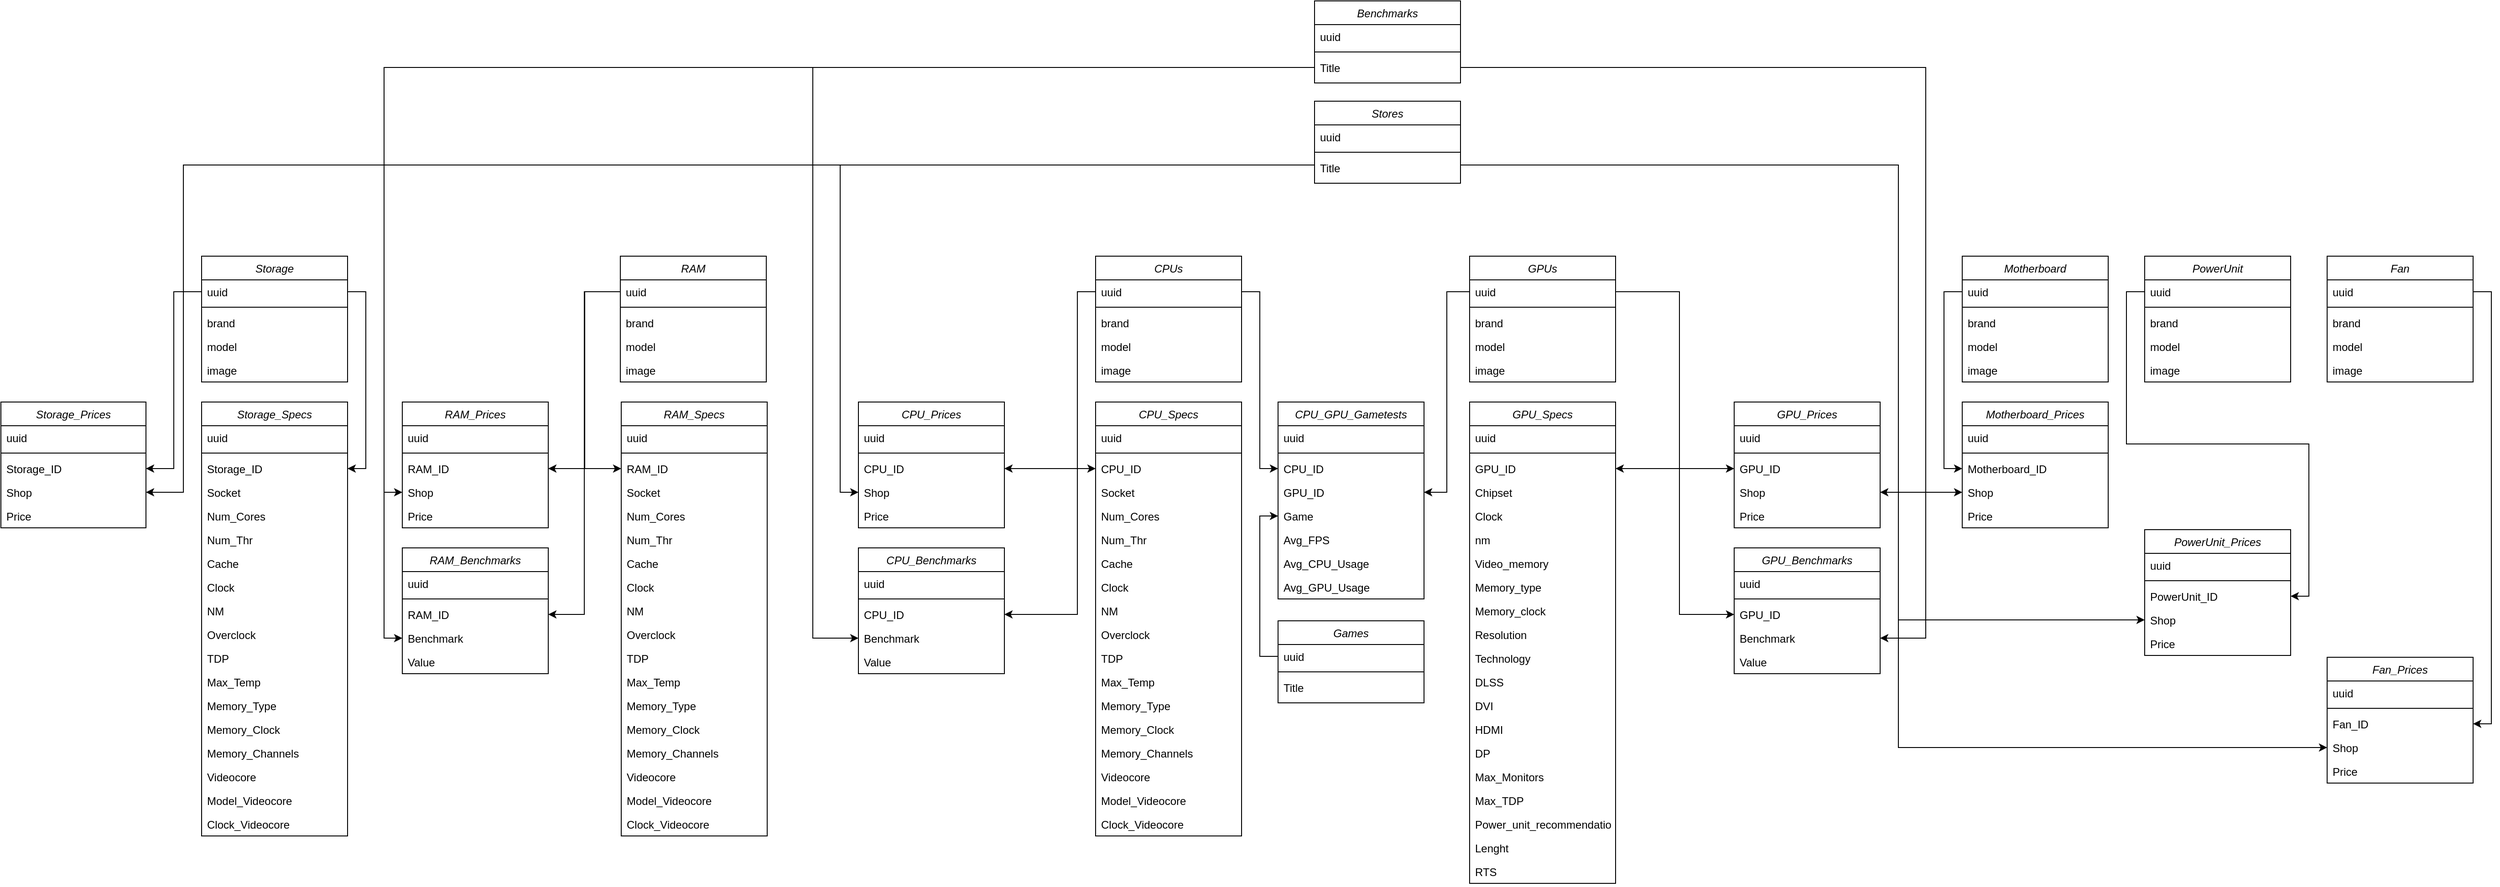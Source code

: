 <mxfile version="20.8.10" type="device"><diagram id="C5RBs43oDa-KdzZeNtuy" name="Page-1"><mxGraphModel dx="3860" dy="1314" grid="1" gridSize="10" guides="1" tooltips="1" connect="1" arrows="1" fold="1" page="1" pageScale="1" pageWidth="1654" pageHeight="1169" math="0" shadow="0"><root><mxCell id="WIyWlLk6GJQsqaUBKTNV-0"/><mxCell id="WIyWlLk6GJQsqaUBKTNV-1" parent="WIyWlLk6GJQsqaUBKTNV-0"/><mxCell id="zkfFHV4jXpPFQw0GAbJ--0" value="CPUs" style="swimlane;fontStyle=2;align=center;verticalAlign=top;childLayout=stackLayout;horizontal=1;startSize=26;horizontalStack=0;resizeParent=1;resizeLast=0;collapsible=1;marginBottom=0;rounded=0;shadow=0;strokeWidth=1;" parent="WIyWlLk6GJQsqaUBKTNV-1" vertex="1"><mxGeometry x="-440" y="310" width="160" height="138" as="geometry"><mxRectangle x="230" y="140" width="160" height="26" as="alternateBounds"/></mxGeometry></mxCell><mxCell id="zkfFHV4jXpPFQw0GAbJ--7" value="uuid" style="text;align=left;verticalAlign=top;spacingLeft=4;spacingRight=4;overflow=hidden;rotatable=0;points=[[0,0.5],[1,0.5]];portConstraint=eastwest;" parent="zkfFHV4jXpPFQw0GAbJ--0" vertex="1"><mxGeometry y="26" width="160" height="26" as="geometry"/></mxCell><mxCell id="zkfFHV4jXpPFQw0GAbJ--4" value="" style="line;html=1;strokeWidth=1;align=left;verticalAlign=middle;spacingTop=-1;spacingLeft=3;spacingRight=3;rotatable=0;labelPosition=right;points=[];portConstraint=eastwest;" parent="zkfFHV4jXpPFQw0GAbJ--0" vertex="1"><mxGeometry y="52" width="160" height="8" as="geometry"/></mxCell><mxCell id="0zjowF001OY3pITLWbL--0" value="brand" style="text;align=left;verticalAlign=top;spacingLeft=4;spacingRight=4;overflow=hidden;rotatable=0;points=[[0,0.5],[1,0.5]];portConstraint=eastwest;" vertex="1" parent="zkfFHV4jXpPFQw0GAbJ--0"><mxGeometry y="60" width="160" height="26" as="geometry"/></mxCell><mxCell id="0zjowF001OY3pITLWbL--1" value="model" style="text;align=left;verticalAlign=top;spacingLeft=4;spacingRight=4;overflow=hidden;rotatable=0;points=[[0,0.5],[1,0.5]];portConstraint=eastwest;" vertex="1" parent="zkfFHV4jXpPFQw0GAbJ--0"><mxGeometry y="86" width="160" height="26" as="geometry"/></mxCell><mxCell id="0zjowF001OY3pITLWbL--2" value="image" style="text;align=left;verticalAlign=top;spacingLeft=4;spacingRight=4;overflow=hidden;rotatable=0;points=[[0,0.5],[1,0.5]];portConstraint=eastwest;" vertex="1" parent="zkfFHV4jXpPFQw0GAbJ--0"><mxGeometry y="112" width="160" height="26" as="geometry"/></mxCell><mxCell id="0zjowF001OY3pITLWbL--3" value="GPUs" style="swimlane;fontStyle=2;align=center;verticalAlign=top;childLayout=stackLayout;horizontal=1;startSize=26;horizontalStack=0;resizeParent=1;resizeLast=0;collapsible=1;marginBottom=0;rounded=0;shadow=0;strokeWidth=1;" vertex="1" parent="WIyWlLk6GJQsqaUBKTNV-1"><mxGeometry x="-30" y="310" width="160" height="138" as="geometry"><mxRectangle x="230" y="140" width="160" height="26" as="alternateBounds"/></mxGeometry></mxCell><mxCell id="0zjowF001OY3pITLWbL--4" value="uuid" style="text;align=left;verticalAlign=top;spacingLeft=4;spacingRight=4;overflow=hidden;rotatable=0;points=[[0,0.5],[1,0.5]];portConstraint=eastwest;" vertex="1" parent="0zjowF001OY3pITLWbL--3"><mxGeometry y="26" width="160" height="26" as="geometry"/></mxCell><mxCell id="0zjowF001OY3pITLWbL--5" value="" style="line;html=1;strokeWidth=1;align=left;verticalAlign=middle;spacingTop=-1;spacingLeft=3;spacingRight=3;rotatable=0;labelPosition=right;points=[];portConstraint=eastwest;" vertex="1" parent="0zjowF001OY3pITLWbL--3"><mxGeometry y="52" width="160" height="8" as="geometry"/></mxCell><mxCell id="0zjowF001OY3pITLWbL--6" value="brand" style="text;align=left;verticalAlign=top;spacingLeft=4;spacingRight=4;overflow=hidden;rotatable=0;points=[[0,0.5],[1,0.5]];portConstraint=eastwest;" vertex="1" parent="0zjowF001OY3pITLWbL--3"><mxGeometry y="60" width="160" height="26" as="geometry"/></mxCell><mxCell id="0zjowF001OY3pITLWbL--7" value="model" style="text;align=left;verticalAlign=top;spacingLeft=4;spacingRight=4;overflow=hidden;rotatable=0;points=[[0,0.5],[1,0.5]];portConstraint=eastwest;" vertex="1" parent="0zjowF001OY3pITLWbL--3"><mxGeometry y="86" width="160" height="26" as="geometry"/></mxCell><mxCell id="0zjowF001OY3pITLWbL--8" value="image" style="text;align=left;verticalAlign=top;spacingLeft=4;spacingRight=4;overflow=hidden;rotatable=0;points=[[0,0.5],[1,0.5]];portConstraint=eastwest;" vertex="1" parent="0zjowF001OY3pITLWbL--3"><mxGeometry y="112" width="160" height="26" as="geometry"/></mxCell><mxCell id="0zjowF001OY3pITLWbL--9" value="RAM" style="swimlane;fontStyle=2;align=center;verticalAlign=top;childLayout=stackLayout;horizontal=1;startSize=26;horizontalStack=0;resizeParent=1;resizeLast=0;collapsible=1;marginBottom=0;rounded=0;shadow=0;strokeWidth=1;" vertex="1" parent="WIyWlLk6GJQsqaUBKTNV-1"><mxGeometry x="-961" y="310" width="160" height="138" as="geometry"><mxRectangle x="230" y="140" width="160" height="26" as="alternateBounds"/></mxGeometry></mxCell><mxCell id="0zjowF001OY3pITLWbL--10" value="uuid" style="text;align=left;verticalAlign=top;spacingLeft=4;spacingRight=4;overflow=hidden;rotatable=0;points=[[0,0.5],[1,0.5]];portConstraint=eastwest;" vertex="1" parent="0zjowF001OY3pITLWbL--9"><mxGeometry y="26" width="160" height="26" as="geometry"/></mxCell><mxCell id="0zjowF001OY3pITLWbL--11" value="" style="line;html=1;strokeWidth=1;align=left;verticalAlign=middle;spacingTop=-1;spacingLeft=3;spacingRight=3;rotatable=0;labelPosition=right;points=[];portConstraint=eastwest;" vertex="1" parent="0zjowF001OY3pITLWbL--9"><mxGeometry y="52" width="160" height="8" as="geometry"/></mxCell><mxCell id="0zjowF001OY3pITLWbL--12" value="brand" style="text;align=left;verticalAlign=top;spacingLeft=4;spacingRight=4;overflow=hidden;rotatable=0;points=[[0,0.5],[1,0.5]];portConstraint=eastwest;" vertex="1" parent="0zjowF001OY3pITLWbL--9"><mxGeometry y="60" width="160" height="26" as="geometry"/></mxCell><mxCell id="0zjowF001OY3pITLWbL--13" value="model" style="text;align=left;verticalAlign=top;spacingLeft=4;spacingRight=4;overflow=hidden;rotatable=0;points=[[0,0.5],[1,0.5]];portConstraint=eastwest;" vertex="1" parent="0zjowF001OY3pITLWbL--9"><mxGeometry y="86" width="160" height="26" as="geometry"/></mxCell><mxCell id="0zjowF001OY3pITLWbL--14" value="image" style="text;align=left;verticalAlign=top;spacingLeft=4;spacingRight=4;overflow=hidden;rotatable=0;points=[[0,0.5],[1,0.5]];portConstraint=eastwest;" vertex="1" parent="0zjowF001OY3pITLWbL--9"><mxGeometry y="112" width="160" height="26" as="geometry"/></mxCell><mxCell id="0zjowF001OY3pITLWbL--15" value="Storage" style="swimlane;fontStyle=2;align=center;verticalAlign=top;childLayout=stackLayout;horizontal=1;startSize=26;horizontalStack=0;resizeParent=1;resizeLast=0;collapsible=1;marginBottom=0;rounded=0;shadow=0;strokeWidth=1;" vertex="1" parent="WIyWlLk6GJQsqaUBKTNV-1"><mxGeometry x="-1420" y="310" width="160" height="138" as="geometry"><mxRectangle x="230" y="140" width="160" height="26" as="alternateBounds"/></mxGeometry></mxCell><mxCell id="0zjowF001OY3pITLWbL--16" value="uuid" style="text;align=left;verticalAlign=top;spacingLeft=4;spacingRight=4;overflow=hidden;rotatable=0;points=[[0,0.5],[1,0.5]];portConstraint=eastwest;" vertex="1" parent="0zjowF001OY3pITLWbL--15"><mxGeometry y="26" width="160" height="26" as="geometry"/></mxCell><mxCell id="0zjowF001OY3pITLWbL--17" value="" style="line;html=1;strokeWidth=1;align=left;verticalAlign=middle;spacingTop=-1;spacingLeft=3;spacingRight=3;rotatable=0;labelPosition=right;points=[];portConstraint=eastwest;" vertex="1" parent="0zjowF001OY3pITLWbL--15"><mxGeometry y="52" width="160" height="8" as="geometry"/></mxCell><mxCell id="0zjowF001OY3pITLWbL--18" value="brand" style="text;align=left;verticalAlign=top;spacingLeft=4;spacingRight=4;overflow=hidden;rotatable=0;points=[[0,0.5],[1,0.5]];portConstraint=eastwest;" vertex="1" parent="0zjowF001OY3pITLWbL--15"><mxGeometry y="60" width="160" height="26" as="geometry"/></mxCell><mxCell id="0zjowF001OY3pITLWbL--19" value="model" style="text;align=left;verticalAlign=top;spacingLeft=4;spacingRight=4;overflow=hidden;rotatable=0;points=[[0,0.5],[1,0.5]];portConstraint=eastwest;" vertex="1" parent="0zjowF001OY3pITLWbL--15"><mxGeometry y="86" width="160" height="26" as="geometry"/></mxCell><mxCell id="0zjowF001OY3pITLWbL--20" value="image" style="text;align=left;verticalAlign=top;spacingLeft=4;spacingRight=4;overflow=hidden;rotatable=0;points=[[0,0.5],[1,0.5]];portConstraint=eastwest;" vertex="1" parent="0zjowF001OY3pITLWbL--15"><mxGeometry y="112" width="160" height="26" as="geometry"/></mxCell><mxCell id="0zjowF001OY3pITLWbL--21" value="PowerUnit" style="swimlane;fontStyle=2;align=center;verticalAlign=top;childLayout=stackLayout;horizontal=1;startSize=26;horizontalStack=0;resizeParent=1;resizeLast=0;collapsible=1;marginBottom=0;rounded=0;shadow=0;strokeWidth=1;" vertex="1" parent="WIyWlLk6GJQsqaUBKTNV-1"><mxGeometry x="710" y="310" width="160" height="138" as="geometry"><mxRectangle x="230" y="140" width="160" height="26" as="alternateBounds"/></mxGeometry></mxCell><mxCell id="0zjowF001OY3pITLWbL--22" value="uuid" style="text;align=left;verticalAlign=top;spacingLeft=4;spacingRight=4;overflow=hidden;rotatable=0;points=[[0,0.5],[1,0.5]];portConstraint=eastwest;" vertex="1" parent="0zjowF001OY3pITLWbL--21"><mxGeometry y="26" width="160" height="26" as="geometry"/></mxCell><mxCell id="0zjowF001OY3pITLWbL--23" value="" style="line;html=1;strokeWidth=1;align=left;verticalAlign=middle;spacingTop=-1;spacingLeft=3;spacingRight=3;rotatable=0;labelPosition=right;points=[];portConstraint=eastwest;" vertex="1" parent="0zjowF001OY3pITLWbL--21"><mxGeometry y="52" width="160" height="8" as="geometry"/></mxCell><mxCell id="0zjowF001OY3pITLWbL--24" value="brand" style="text;align=left;verticalAlign=top;spacingLeft=4;spacingRight=4;overflow=hidden;rotatable=0;points=[[0,0.5],[1,0.5]];portConstraint=eastwest;" vertex="1" parent="0zjowF001OY3pITLWbL--21"><mxGeometry y="60" width="160" height="26" as="geometry"/></mxCell><mxCell id="0zjowF001OY3pITLWbL--25" value="model" style="text;align=left;verticalAlign=top;spacingLeft=4;spacingRight=4;overflow=hidden;rotatable=0;points=[[0,0.5],[1,0.5]];portConstraint=eastwest;" vertex="1" parent="0zjowF001OY3pITLWbL--21"><mxGeometry y="86" width="160" height="26" as="geometry"/></mxCell><mxCell id="0zjowF001OY3pITLWbL--26" value="image" style="text;align=left;verticalAlign=top;spacingLeft=4;spacingRight=4;overflow=hidden;rotatable=0;points=[[0,0.5],[1,0.5]];portConstraint=eastwest;" vertex="1" parent="0zjowF001OY3pITLWbL--21"><mxGeometry y="112" width="160" height="26" as="geometry"/></mxCell><mxCell id="0zjowF001OY3pITLWbL--27" value="Fan" style="swimlane;fontStyle=2;align=center;verticalAlign=top;childLayout=stackLayout;horizontal=1;startSize=26;horizontalStack=0;resizeParent=1;resizeLast=0;collapsible=1;marginBottom=0;rounded=0;shadow=0;strokeWidth=1;" vertex="1" parent="WIyWlLk6GJQsqaUBKTNV-1"><mxGeometry x="910" y="310" width="160" height="138" as="geometry"><mxRectangle x="230" y="140" width="160" height="26" as="alternateBounds"/></mxGeometry></mxCell><mxCell id="0zjowF001OY3pITLWbL--28" value="uuid" style="text;align=left;verticalAlign=top;spacingLeft=4;spacingRight=4;overflow=hidden;rotatable=0;points=[[0,0.5],[1,0.5]];portConstraint=eastwest;" vertex="1" parent="0zjowF001OY3pITLWbL--27"><mxGeometry y="26" width="160" height="26" as="geometry"/></mxCell><mxCell id="0zjowF001OY3pITLWbL--29" value="" style="line;html=1;strokeWidth=1;align=left;verticalAlign=middle;spacingTop=-1;spacingLeft=3;spacingRight=3;rotatable=0;labelPosition=right;points=[];portConstraint=eastwest;" vertex="1" parent="0zjowF001OY3pITLWbL--27"><mxGeometry y="52" width="160" height="8" as="geometry"/></mxCell><mxCell id="0zjowF001OY3pITLWbL--30" value="brand" style="text;align=left;verticalAlign=top;spacingLeft=4;spacingRight=4;overflow=hidden;rotatable=0;points=[[0,0.5],[1,0.5]];portConstraint=eastwest;" vertex="1" parent="0zjowF001OY3pITLWbL--27"><mxGeometry y="60" width="160" height="26" as="geometry"/></mxCell><mxCell id="0zjowF001OY3pITLWbL--31" value="model" style="text;align=left;verticalAlign=top;spacingLeft=4;spacingRight=4;overflow=hidden;rotatable=0;points=[[0,0.5],[1,0.5]];portConstraint=eastwest;" vertex="1" parent="0zjowF001OY3pITLWbL--27"><mxGeometry y="86" width="160" height="26" as="geometry"/></mxCell><mxCell id="0zjowF001OY3pITLWbL--32" value="image" style="text;align=left;verticalAlign=top;spacingLeft=4;spacingRight=4;overflow=hidden;rotatable=0;points=[[0,0.5],[1,0.5]];portConstraint=eastwest;" vertex="1" parent="0zjowF001OY3pITLWbL--27"><mxGeometry y="112" width="160" height="26" as="geometry"/></mxCell><mxCell id="0zjowF001OY3pITLWbL--33" value="Motherboard" style="swimlane;fontStyle=2;align=center;verticalAlign=top;childLayout=stackLayout;horizontal=1;startSize=26;horizontalStack=0;resizeParent=1;resizeLast=0;collapsible=1;marginBottom=0;rounded=0;shadow=0;strokeWidth=1;" vertex="1" parent="WIyWlLk6GJQsqaUBKTNV-1"><mxGeometry x="510" y="310" width="160" height="138" as="geometry"><mxRectangle x="230" y="140" width="160" height="26" as="alternateBounds"/></mxGeometry></mxCell><mxCell id="0zjowF001OY3pITLWbL--34" value="uuid" style="text;align=left;verticalAlign=top;spacingLeft=4;spacingRight=4;overflow=hidden;rotatable=0;points=[[0,0.5],[1,0.5]];portConstraint=eastwest;" vertex="1" parent="0zjowF001OY3pITLWbL--33"><mxGeometry y="26" width="160" height="26" as="geometry"/></mxCell><mxCell id="0zjowF001OY3pITLWbL--35" value="" style="line;html=1;strokeWidth=1;align=left;verticalAlign=middle;spacingTop=-1;spacingLeft=3;spacingRight=3;rotatable=0;labelPosition=right;points=[];portConstraint=eastwest;" vertex="1" parent="0zjowF001OY3pITLWbL--33"><mxGeometry y="52" width="160" height="8" as="geometry"/></mxCell><mxCell id="0zjowF001OY3pITLWbL--36" value="brand" style="text;align=left;verticalAlign=top;spacingLeft=4;spacingRight=4;overflow=hidden;rotatable=0;points=[[0,0.5],[1,0.5]];portConstraint=eastwest;" vertex="1" parent="0zjowF001OY3pITLWbL--33"><mxGeometry y="60" width="160" height="26" as="geometry"/></mxCell><mxCell id="0zjowF001OY3pITLWbL--37" value="model" style="text;align=left;verticalAlign=top;spacingLeft=4;spacingRight=4;overflow=hidden;rotatable=0;points=[[0,0.5],[1,0.5]];portConstraint=eastwest;" vertex="1" parent="0zjowF001OY3pITLWbL--33"><mxGeometry y="86" width="160" height="26" as="geometry"/></mxCell><mxCell id="0zjowF001OY3pITLWbL--38" value="image" style="text;align=left;verticalAlign=top;spacingLeft=4;spacingRight=4;overflow=hidden;rotatable=0;points=[[0,0.5],[1,0.5]];portConstraint=eastwest;" vertex="1" parent="0zjowF001OY3pITLWbL--33"><mxGeometry y="112" width="160" height="26" as="geometry"/></mxCell><mxCell id="0zjowF001OY3pITLWbL--39" value="CPU_Specs" style="swimlane;fontStyle=2;align=center;verticalAlign=top;childLayout=stackLayout;horizontal=1;startSize=26;horizontalStack=0;resizeParent=1;resizeLast=0;collapsible=1;marginBottom=0;rounded=0;shadow=0;strokeWidth=1;" vertex="1" parent="WIyWlLk6GJQsqaUBKTNV-1"><mxGeometry x="-440" y="470" width="160" height="476" as="geometry"><mxRectangle x="230" y="140" width="160" height="26" as="alternateBounds"/></mxGeometry></mxCell><mxCell id="0zjowF001OY3pITLWbL--40" value="uuid" style="text;align=left;verticalAlign=top;spacingLeft=4;spacingRight=4;overflow=hidden;rotatable=0;points=[[0,0.5],[1,0.5]];portConstraint=eastwest;" vertex="1" parent="0zjowF001OY3pITLWbL--39"><mxGeometry y="26" width="160" height="26" as="geometry"/></mxCell><mxCell id="0zjowF001OY3pITLWbL--41" value="" style="line;html=1;strokeWidth=1;align=left;verticalAlign=middle;spacingTop=-1;spacingLeft=3;spacingRight=3;rotatable=0;labelPosition=right;points=[];portConstraint=eastwest;" vertex="1" parent="0zjowF001OY3pITLWbL--39"><mxGeometry y="52" width="160" height="8" as="geometry"/></mxCell><mxCell id="0zjowF001OY3pITLWbL--42" value="CPU_ID" style="text;align=left;verticalAlign=top;spacingLeft=4;spacingRight=4;overflow=hidden;rotatable=0;points=[[0,0.5],[1,0.5]];portConstraint=eastwest;" vertex="1" parent="0zjowF001OY3pITLWbL--39"><mxGeometry y="60" width="160" height="26" as="geometry"/></mxCell><mxCell id="0zjowF001OY3pITLWbL--62" value="Socket" style="text;align=left;verticalAlign=top;spacingLeft=4;spacingRight=4;overflow=hidden;rotatable=0;points=[[0,0.5],[1,0.5]];portConstraint=eastwest;" vertex="1" parent="0zjowF001OY3pITLWbL--39"><mxGeometry y="86" width="160" height="26" as="geometry"/></mxCell><mxCell id="0zjowF001OY3pITLWbL--65" value="Num_Cores" style="text;align=left;verticalAlign=top;spacingLeft=4;spacingRight=4;overflow=hidden;rotatable=0;points=[[0,0.5],[1,0.5]];portConstraint=eastwest;" vertex="1" parent="0zjowF001OY3pITLWbL--39"><mxGeometry y="112" width="160" height="26" as="geometry"/></mxCell><mxCell id="0zjowF001OY3pITLWbL--64" value="Num_Thr" style="text;align=left;verticalAlign=top;spacingLeft=4;spacingRight=4;overflow=hidden;rotatable=0;points=[[0,0.5],[1,0.5]];portConstraint=eastwest;" vertex="1" parent="0zjowF001OY3pITLWbL--39"><mxGeometry y="138" width="160" height="26" as="geometry"/></mxCell><mxCell id="0zjowF001OY3pITLWbL--63" value="Cache" style="text;align=left;verticalAlign=top;spacingLeft=4;spacingRight=4;overflow=hidden;rotatable=0;points=[[0,0.5],[1,0.5]];portConstraint=eastwest;" vertex="1" parent="0zjowF001OY3pITLWbL--39"><mxGeometry y="164" width="160" height="26" as="geometry"/></mxCell><mxCell id="0zjowF001OY3pITLWbL--58" value="Clock" style="text;align=left;verticalAlign=top;spacingLeft=4;spacingRight=4;overflow=hidden;rotatable=0;points=[[0,0.5],[1,0.5]];portConstraint=eastwest;" vertex="1" parent="0zjowF001OY3pITLWbL--39"><mxGeometry y="190" width="160" height="26" as="geometry"/></mxCell><mxCell id="0zjowF001OY3pITLWbL--61" value="NM" style="text;align=left;verticalAlign=top;spacingLeft=4;spacingRight=4;overflow=hidden;rotatable=0;points=[[0,0.5],[1,0.5]];portConstraint=eastwest;" vertex="1" parent="0zjowF001OY3pITLWbL--39"><mxGeometry y="216" width="160" height="26" as="geometry"/></mxCell><mxCell id="0zjowF001OY3pITLWbL--60" value="Overclock" style="text;align=left;verticalAlign=top;spacingLeft=4;spacingRight=4;overflow=hidden;rotatable=0;points=[[0,0.5],[1,0.5]];portConstraint=eastwest;" vertex="1" parent="0zjowF001OY3pITLWbL--39"><mxGeometry y="242" width="160" height="26" as="geometry"/></mxCell><mxCell id="0zjowF001OY3pITLWbL--59" value="TDP " style="text;align=left;verticalAlign=top;spacingLeft=4;spacingRight=4;overflow=hidden;rotatable=0;points=[[0,0.5],[1,0.5]];portConstraint=eastwest;" vertex="1" parent="0zjowF001OY3pITLWbL--39"><mxGeometry y="268" width="160" height="26" as="geometry"/></mxCell><mxCell id="0zjowF001OY3pITLWbL--57" value="Max_Temp" style="text;align=left;verticalAlign=top;spacingLeft=4;spacingRight=4;overflow=hidden;rotatable=0;points=[[0,0.5],[1,0.5]];portConstraint=eastwest;" vertex="1" parent="0zjowF001OY3pITLWbL--39"><mxGeometry y="294" width="160" height="26" as="geometry"/></mxCell><mxCell id="0zjowF001OY3pITLWbL--56" value="Memory_Type" style="text;align=left;verticalAlign=top;spacingLeft=4;spacingRight=4;overflow=hidden;rotatable=0;points=[[0,0.5],[1,0.5]];portConstraint=eastwest;" vertex="1" parent="0zjowF001OY3pITLWbL--39"><mxGeometry y="320" width="160" height="26" as="geometry"/></mxCell><mxCell id="0zjowF001OY3pITLWbL--55" value="Memory_Clock" style="text;align=left;verticalAlign=top;spacingLeft=4;spacingRight=4;overflow=hidden;rotatable=0;points=[[0,0.5],[1,0.5]];portConstraint=eastwest;" vertex="1" parent="0zjowF001OY3pITLWbL--39"><mxGeometry y="346" width="160" height="26" as="geometry"/></mxCell><mxCell id="0zjowF001OY3pITLWbL--54" value="Memory_Channels" style="text;align=left;verticalAlign=top;spacingLeft=4;spacingRight=4;overflow=hidden;rotatable=0;points=[[0,0.5],[1,0.5]];portConstraint=eastwest;" vertex="1" parent="0zjowF001OY3pITLWbL--39"><mxGeometry y="372" width="160" height="26" as="geometry"/></mxCell><mxCell id="0zjowF001OY3pITLWbL--51" value="Videocore" style="text;align=left;verticalAlign=top;spacingLeft=4;spacingRight=4;overflow=hidden;rotatable=0;points=[[0,0.5],[1,0.5]];portConstraint=eastwest;" vertex="1" parent="0zjowF001OY3pITLWbL--39"><mxGeometry y="398" width="160" height="26" as="geometry"/></mxCell><mxCell id="0zjowF001OY3pITLWbL--53" value="Model_Videocore" style="text;align=left;verticalAlign=top;spacingLeft=4;spacingRight=4;overflow=hidden;rotatable=0;points=[[0,0.5],[1,0.5]];portConstraint=eastwest;" vertex="1" parent="0zjowF001OY3pITLWbL--39"><mxGeometry y="424" width="160" height="26" as="geometry"/></mxCell><mxCell id="0zjowF001OY3pITLWbL--52" value="Clock_Videocore" style="text;align=left;verticalAlign=top;spacingLeft=4;spacingRight=4;overflow=hidden;rotatable=0;points=[[0,0.5],[1,0.5]];portConstraint=eastwest;" vertex="1" parent="0zjowF001OY3pITLWbL--39"><mxGeometry y="450" width="160" height="26" as="geometry"/></mxCell><mxCell id="0zjowF001OY3pITLWbL--45" value="CPU_Prices" style="swimlane;fontStyle=2;align=center;verticalAlign=top;childLayout=stackLayout;horizontal=1;startSize=26;horizontalStack=0;resizeParent=1;resizeLast=0;collapsible=1;marginBottom=0;rounded=0;shadow=0;strokeWidth=1;" vertex="1" parent="WIyWlLk6GJQsqaUBKTNV-1"><mxGeometry x="-700" y="470" width="160" height="138" as="geometry"><mxRectangle x="230" y="140" width="160" height="26" as="alternateBounds"/></mxGeometry></mxCell><mxCell id="0zjowF001OY3pITLWbL--46" value="uuid" style="text;align=left;verticalAlign=top;spacingLeft=4;spacingRight=4;overflow=hidden;rotatable=0;points=[[0,0.5],[1,0.5]];portConstraint=eastwest;" vertex="1" parent="0zjowF001OY3pITLWbL--45"><mxGeometry y="26" width="160" height="26" as="geometry"/></mxCell><mxCell id="0zjowF001OY3pITLWbL--47" value="" style="line;html=1;strokeWidth=1;align=left;verticalAlign=middle;spacingTop=-1;spacingLeft=3;spacingRight=3;rotatable=0;labelPosition=right;points=[];portConstraint=eastwest;" vertex="1" parent="0zjowF001OY3pITLWbL--45"><mxGeometry y="52" width="160" height="8" as="geometry"/></mxCell><mxCell id="0zjowF001OY3pITLWbL--48" value="CPU_ID" style="text;align=left;verticalAlign=top;spacingLeft=4;spacingRight=4;overflow=hidden;rotatable=0;points=[[0,0.5],[1,0.5]];portConstraint=eastwest;" vertex="1" parent="0zjowF001OY3pITLWbL--45"><mxGeometry y="60" width="160" height="26" as="geometry"/></mxCell><mxCell id="0zjowF001OY3pITLWbL--49" value="Shop" style="text;align=left;verticalAlign=top;spacingLeft=4;spacingRight=4;overflow=hidden;rotatable=0;points=[[0,0.5],[1,0.5]];portConstraint=eastwest;" vertex="1" parent="0zjowF001OY3pITLWbL--45"><mxGeometry y="86" width="160" height="26" as="geometry"/></mxCell><mxCell id="0zjowF001OY3pITLWbL--50" value="Price" style="text;align=left;verticalAlign=top;spacingLeft=4;spacingRight=4;overflow=hidden;rotatable=0;points=[[0,0.5],[1,0.5]];portConstraint=eastwest;" vertex="1" parent="0zjowF001OY3pITLWbL--45"><mxGeometry y="112" width="160" height="26" as="geometry"/></mxCell><mxCell id="0zjowF001OY3pITLWbL--66" style="edgeStyle=orthogonalEdgeStyle;rounded=0;orthogonalLoop=1;jettySize=auto;html=1;entryX=0;entryY=0.5;entryDx=0;entryDy=0;" edge="1" parent="WIyWlLk6GJQsqaUBKTNV-1" source="zkfFHV4jXpPFQw0GAbJ--7" target="0zjowF001OY3pITLWbL--42"><mxGeometry relative="1" as="geometry"/></mxCell><mxCell id="0zjowF001OY3pITLWbL--67" style="edgeStyle=orthogonalEdgeStyle;rounded=0;orthogonalLoop=1;jettySize=auto;html=1;entryX=1;entryY=0.5;entryDx=0;entryDy=0;" edge="1" parent="WIyWlLk6GJQsqaUBKTNV-1" source="zkfFHV4jXpPFQw0GAbJ--7" target="0zjowF001OY3pITLWbL--48"><mxGeometry relative="1" as="geometry"><Array as="points"><mxPoint x="-460" y="349"/><mxPoint x="-460" y="543"/></Array></mxGeometry></mxCell><mxCell id="0zjowF001OY3pITLWbL--68" value="CPU_Benchmarks" style="swimlane;fontStyle=2;align=center;verticalAlign=top;childLayout=stackLayout;horizontal=1;startSize=26;horizontalStack=0;resizeParent=1;resizeLast=0;collapsible=1;marginBottom=0;rounded=0;shadow=0;strokeWidth=1;" vertex="1" parent="WIyWlLk6GJQsqaUBKTNV-1"><mxGeometry x="-700" y="630" width="160" height="138" as="geometry"><mxRectangle x="230" y="140" width="160" height="26" as="alternateBounds"/></mxGeometry></mxCell><mxCell id="0zjowF001OY3pITLWbL--69" value="uuid" style="text;align=left;verticalAlign=top;spacingLeft=4;spacingRight=4;overflow=hidden;rotatable=0;points=[[0,0.5],[1,0.5]];portConstraint=eastwest;" vertex="1" parent="0zjowF001OY3pITLWbL--68"><mxGeometry y="26" width="160" height="26" as="geometry"/></mxCell><mxCell id="0zjowF001OY3pITLWbL--70" value="" style="line;html=1;strokeWidth=1;align=left;verticalAlign=middle;spacingTop=-1;spacingLeft=3;spacingRight=3;rotatable=0;labelPosition=right;points=[];portConstraint=eastwest;" vertex="1" parent="0zjowF001OY3pITLWbL--68"><mxGeometry y="52" width="160" height="8" as="geometry"/></mxCell><mxCell id="0zjowF001OY3pITLWbL--71" value="CPU_ID" style="text;align=left;verticalAlign=top;spacingLeft=4;spacingRight=4;overflow=hidden;rotatable=0;points=[[0,0.5],[1,0.5]];portConstraint=eastwest;" vertex="1" parent="0zjowF001OY3pITLWbL--68"><mxGeometry y="60" width="160" height="26" as="geometry"/></mxCell><mxCell id="0zjowF001OY3pITLWbL--72" value="Benchmark" style="text;align=left;verticalAlign=top;spacingLeft=4;spacingRight=4;overflow=hidden;rotatable=0;points=[[0,0.5],[1,0.5]];portConstraint=eastwest;" vertex="1" parent="0zjowF001OY3pITLWbL--68"><mxGeometry y="86" width="160" height="26" as="geometry"/></mxCell><mxCell id="0zjowF001OY3pITLWbL--73" value="Value" style="text;align=left;verticalAlign=top;spacingLeft=4;spacingRight=4;overflow=hidden;rotatable=0;points=[[0,0.5],[1,0.5]];portConstraint=eastwest;" vertex="1" parent="0zjowF001OY3pITLWbL--68"><mxGeometry y="112" width="160" height="26" as="geometry"/></mxCell><mxCell id="0zjowF001OY3pITLWbL--74" style="edgeStyle=orthogonalEdgeStyle;rounded=0;orthogonalLoop=1;jettySize=auto;html=1;entryX=1;entryY=0.5;entryDx=0;entryDy=0;" edge="1" parent="WIyWlLk6GJQsqaUBKTNV-1" source="zkfFHV4jXpPFQw0GAbJ--7" target="0zjowF001OY3pITLWbL--71"><mxGeometry relative="1" as="geometry"><Array as="points"><mxPoint x="-460" y="349"/><mxPoint x="-460" y="703"/></Array></mxGeometry></mxCell><mxCell id="0zjowF001OY3pITLWbL--75" value="CPU_GPU_Gametests" style="swimlane;fontStyle=2;align=center;verticalAlign=top;childLayout=stackLayout;horizontal=1;startSize=26;horizontalStack=0;resizeParent=1;resizeLast=0;collapsible=1;marginBottom=0;rounded=0;shadow=0;strokeWidth=1;" vertex="1" parent="WIyWlLk6GJQsqaUBKTNV-1"><mxGeometry x="-240" y="470" width="160" height="216" as="geometry"><mxRectangle x="230" y="140" width="160" height="26" as="alternateBounds"/></mxGeometry></mxCell><mxCell id="0zjowF001OY3pITLWbL--76" value="uuid" style="text;align=left;verticalAlign=top;spacingLeft=4;spacingRight=4;overflow=hidden;rotatable=0;points=[[0,0.5],[1,0.5]];portConstraint=eastwest;" vertex="1" parent="0zjowF001OY3pITLWbL--75"><mxGeometry y="26" width="160" height="26" as="geometry"/></mxCell><mxCell id="0zjowF001OY3pITLWbL--77" value="" style="line;html=1;strokeWidth=1;align=left;verticalAlign=middle;spacingTop=-1;spacingLeft=3;spacingRight=3;rotatable=0;labelPosition=right;points=[];portConstraint=eastwest;" vertex="1" parent="0zjowF001OY3pITLWbL--75"><mxGeometry y="52" width="160" height="8" as="geometry"/></mxCell><mxCell id="0zjowF001OY3pITLWbL--82" value="CPU_ID" style="text;align=left;verticalAlign=top;spacingLeft=4;spacingRight=4;overflow=hidden;rotatable=0;points=[[0,0.5],[1,0.5]];portConstraint=eastwest;" vertex="1" parent="0zjowF001OY3pITLWbL--75"><mxGeometry y="60" width="160" height="26" as="geometry"/></mxCell><mxCell id="0zjowF001OY3pITLWbL--78" value="GPU_ID" style="text;align=left;verticalAlign=top;spacingLeft=4;spacingRight=4;overflow=hidden;rotatable=0;points=[[0,0.5],[1,0.5]];portConstraint=eastwest;" vertex="1" parent="0zjowF001OY3pITLWbL--75"><mxGeometry y="86" width="160" height="26" as="geometry"/></mxCell><mxCell id="0zjowF001OY3pITLWbL--83" value="Game" style="text;align=left;verticalAlign=top;spacingLeft=4;spacingRight=4;overflow=hidden;rotatable=0;points=[[0,0.5],[1,0.5]];portConstraint=eastwest;" vertex="1" parent="0zjowF001OY3pITLWbL--75"><mxGeometry y="112" width="160" height="26" as="geometry"/></mxCell><mxCell id="0zjowF001OY3pITLWbL--85" value="Avg_FPS" style="text;align=left;verticalAlign=top;spacingLeft=4;spacingRight=4;overflow=hidden;rotatable=0;points=[[0,0.5],[1,0.5]];portConstraint=eastwest;" vertex="1" parent="0zjowF001OY3pITLWbL--75"><mxGeometry y="138" width="160" height="26" as="geometry"/></mxCell><mxCell id="0zjowF001OY3pITLWbL--86" value="Avg_CPU_Usage" style="text;align=left;verticalAlign=top;spacingLeft=4;spacingRight=4;overflow=hidden;rotatable=0;points=[[0,0.5],[1,0.5]];portConstraint=eastwest;" vertex="1" parent="0zjowF001OY3pITLWbL--75"><mxGeometry y="164" width="160" height="26" as="geometry"/></mxCell><mxCell id="0zjowF001OY3pITLWbL--84" value="Avg_GPU_Usage" style="text;align=left;verticalAlign=top;spacingLeft=4;spacingRight=4;overflow=hidden;rotatable=0;points=[[0,0.5],[1,0.5]];portConstraint=eastwest;" vertex="1" parent="0zjowF001OY3pITLWbL--75"><mxGeometry y="190" width="160" height="26" as="geometry"/></mxCell><mxCell id="0zjowF001OY3pITLWbL--81" style="edgeStyle=orthogonalEdgeStyle;rounded=0;orthogonalLoop=1;jettySize=auto;html=1;entryX=0;entryY=0.5;entryDx=0;entryDy=0;" edge="1" parent="WIyWlLk6GJQsqaUBKTNV-1" source="zkfFHV4jXpPFQw0GAbJ--7" target="0zjowF001OY3pITLWbL--82"><mxGeometry relative="1" as="geometry"/></mxCell><mxCell id="0zjowF001OY3pITLWbL--93" value="GPU_Prices" style="swimlane;fontStyle=2;align=center;verticalAlign=top;childLayout=stackLayout;horizontal=1;startSize=26;horizontalStack=0;resizeParent=1;resizeLast=0;collapsible=1;marginBottom=0;rounded=0;shadow=0;strokeWidth=1;" vertex="1" parent="WIyWlLk6GJQsqaUBKTNV-1"><mxGeometry x="260" y="470" width="160" height="138" as="geometry"><mxRectangle x="230" y="140" width="160" height="26" as="alternateBounds"/></mxGeometry></mxCell><mxCell id="0zjowF001OY3pITLWbL--94" value="uuid" style="text;align=left;verticalAlign=top;spacingLeft=4;spacingRight=4;overflow=hidden;rotatable=0;points=[[0,0.5],[1,0.5]];portConstraint=eastwest;" vertex="1" parent="0zjowF001OY3pITLWbL--93"><mxGeometry y="26" width="160" height="26" as="geometry"/></mxCell><mxCell id="0zjowF001OY3pITLWbL--95" value="" style="line;html=1;strokeWidth=1;align=left;verticalAlign=middle;spacingTop=-1;spacingLeft=3;spacingRight=3;rotatable=0;labelPosition=right;points=[];portConstraint=eastwest;" vertex="1" parent="0zjowF001OY3pITLWbL--93"><mxGeometry y="52" width="160" height="8" as="geometry"/></mxCell><mxCell id="0zjowF001OY3pITLWbL--96" value="GPU_ID" style="text;align=left;verticalAlign=top;spacingLeft=4;spacingRight=4;overflow=hidden;rotatable=0;points=[[0,0.5],[1,0.5]];portConstraint=eastwest;" vertex="1" parent="0zjowF001OY3pITLWbL--93"><mxGeometry y="60" width="160" height="26" as="geometry"/></mxCell><mxCell id="0zjowF001OY3pITLWbL--97" value="Shop" style="text;align=left;verticalAlign=top;spacingLeft=4;spacingRight=4;overflow=hidden;rotatable=0;points=[[0,0.5],[1,0.5]];portConstraint=eastwest;" vertex="1" parent="0zjowF001OY3pITLWbL--93"><mxGeometry y="86" width="160" height="26" as="geometry"/></mxCell><mxCell id="0zjowF001OY3pITLWbL--98" value="Price" style="text;align=left;verticalAlign=top;spacingLeft=4;spacingRight=4;overflow=hidden;rotatable=0;points=[[0,0.5],[1,0.5]];portConstraint=eastwest;" vertex="1" parent="0zjowF001OY3pITLWbL--93"><mxGeometry y="112" width="160" height="26" as="geometry"/></mxCell><mxCell id="0zjowF001OY3pITLWbL--99" value="GPU_Benchmarks" style="swimlane;fontStyle=2;align=center;verticalAlign=top;childLayout=stackLayout;horizontal=1;startSize=26;horizontalStack=0;resizeParent=1;resizeLast=0;collapsible=1;marginBottom=0;rounded=0;shadow=0;strokeWidth=1;" vertex="1" parent="WIyWlLk6GJQsqaUBKTNV-1"><mxGeometry x="260" y="630" width="160" height="138" as="geometry"><mxRectangle x="230" y="140" width="160" height="26" as="alternateBounds"/></mxGeometry></mxCell><mxCell id="0zjowF001OY3pITLWbL--100" value="uuid" style="text;align=left;verticalAlign=top;spacingLeft=4;spacingRight=4;overflow=hidden;rotatable=0;points=[[0,0.5],[1,0.5]];portConstraint=eastwest;" vertex="1" parent="0zjowF001OY3pITLWbL--99"><mxGeometry y="26" width="160" height="26" as="geometry"/></mxCell><mxCell id="0zjowF001OY3pITLWbL--101" value="" style="line;html=1;strokeWidth=1;align=left;verticalAlign=middle;spacingTop=-1;spacingLeft=3;spacingRight=3;rotatable=0;labelPosition=right;points=[];portConstraint=eastwest;" vertex="1" parent="0zjowF001OY3pITLWbL--99"><mxGeometry y="52" width="160" height="8" as="geometry"/></mxCell><mxCell id="0zjowF001OY3pITLWbL--102" value="GPU_ID" style="text;align=left;verticalAlign=top;spacingLeft=4;spacingRight=4;overflow=hidden;rotatable=0;points=[[0,0.5],[1,0.5]];portConstraint=eastwest;" vertex="1" parent="0zjowF001OY3pITLWbL--99"><mxGeometry y="60" width="160" height="26" as="geometry"/></mxCell><mxCell id="0zjowF001OY3pITLWbL--103" value="Benchmark" style="text;align=left;verticalAlign=top;spacingLeft=4;spacingRight=4;overflow=hidden;rotatable=0;points=[[0,0.5],[1,0.5]];portConstraint=eastwest;" vertex="1" parent="0zjowF001OY3pITLWbL--99"><mxGeometry y="86" width="160" height="26" as="geometry"/></mxCell><mxCell id="0zjowF001OY3pITLWbL--104" value="Value" style="text;align=left;verticalAlign=top;spacingLeft=4;spacingRight=4;overflow=hidden;rotatable=0;points=[[0,0.5],[1,0.5]];portConstraint=eastwest;" vertex="1" parent="0zjowF001OY3pITLWbL--99"><mxGeometry y="112" width="160" height="26" as="geometry"/></mxCell><mxCell id="0zjowF001OY3pITLWbL--108" value="GPU_Specs" style="swimlane;fontStyle=2;align=center;verticalAlign=top;childLayout=stackLayout;horizontal=1;startSize=26;horizontalStack=0;resizeParent=1;resizeLast=0;collapsible=1;marginBottom=0;rounded=0;shadow=0;strokeWidth=1;" vertex="1" parent="WIyWlLk6GJQsqaUBKTNV-1"><mxGeometry x="-30" y="470" width="160" height="528" as="geometry"><mxRectangle x="230" y="140" width="160" height="26" as="alternateBounds"/></mxGeometry></mxCell><mxCell id="0zjowF001OY3pITLWbL--109" value="uuid" style="text;align=left;verticalAlign=top;spacingLeft=4;spacingRight=4;overflow=hidden;rotatable=0;points=[[0,0.5],[1,0.5]];portConstraint=eastwest;" vertex="1" parent="0zjowF001OY3pITLWbL--108"><mxGeometry y="26" width="160" height="26" as="geometry"/></mxCell><mxCell id="0zjowF001OY3pITLWbL--110" value="" style="line;html=1;strokeWidth=1;align=left;verticalAlign=middle;spacingTop=-1;spacingLeft=3;spacingRight=3;rotatable=0;labelPosition=right;points=[];portConstraint=eastwest;" vertex="1" parent="0zjowF001OY3pITLWbL--108"><mxGeometry y="52" width="160" height="8" as="geometry"/></mxCell><mxCell id="0zjowF001OY3pITLWbL--111" value="GPU_ID" style="text;align=left;verticalAlign=top;spacingLeft=4;spacingRight=4;overflow=hidden;rotatable=0;points=[[0,0.5],[1,0.5]];portConstraint=eastwest;" vertex="1" parent="0zjowF001OY3pITLWbL--108"><mxGeometry y="60" width="160" height="26" as="geometry"/></mxCell><mxCell id="0zjowF001OY3pITLWbL--112" value="Chipset" style="text;align=left;verticalAlign=top;spacingLeft=4;spacingRight=4;overflow=hidden;rotatable=0;points=[[0,0.5],[1,0.5]];portConstraint=eastwest;" vertex="1" parent="0zjowF001OY3pITLWbL--108"><mxGeometry y="86" width="160" height="26" as="geometry"/></mxCell><mxCell id="0zjowF001OY3pITLWbL--113" value="Clock" style="text;align=left;verticalAlign=top;spacingLeft=4;spacingRight=4;overflow=hidden;rotatable=0;points=[[0,0.5],[1,0.5]];portConstraint=eastwest;" vertex="1" parent="0zjowF001OY3pITLWbL--108"><mxGeometry y="112" width="160" height="26" as="geometry"/></mxCell><mxCell id="0zjowF001OY3pITLWbL--114" value="nm&#10;" style="text;align=left;verticalAlign=top;spacingLeft=4;spacingRight=4;overflow=hidden;rotatable=0;points=[[0,0.5],[1,0.5]];portConstraint=eastwest;" vertex="1" parent="0zjowF001OY3pITLWbL--108"><mxGeometry y="138" width="160" height="26" as="geometry"/></mxCell><mxCell id="0zjowF001OY3pITLWbL--115" value="Video_memory" style="text;align=left;verticalAlign=top;spacingLeft=4;spacingRight=4;overflow=hidden;rotatable=0;points=[[0,0.5],[1,0.5]];portConstraint=eastwest;" vertex="1" parent="0zjowF001OY3pITLWbL--108"><mxGeometry y="164" width="160" height="26" as="geometry"/></mxCell><mxCell id="0zjowF001OY3pITLWbL--116" value="Memory_type" style="text;align=left;verticalAlign=top;spacingLeft=4;spacingRight=4;overflow=hidden;rotatable=0;points=[[0,0.5],[1,0.5]];portConstraint=eastwest;" vertex="1" parent="0zjowF001OY3pITLWbL--108"><mxGeometry y="190" width="160" height="26" as="geometry"/></mxCell><mxCell id="0zjowF001OY3pITLWbL--117" value="Memory_clock" style="text;align=left;verticalAlign=top;spacingLeft=4;spacingRight=4;overflow=hidden;rotatable=0;points=[[0,0.5],[1,0.5]];portConstraint=eastwest;" vertex="1" parent="0zjowF001OY3pITLWbL--108"><mxGeometry y="216" width="160" height="26" as="geometry"/></mxCell><mxCell id="0zjowF001OY3pITLWbL--118" value="Resolution" style="text;align=left;verticalAlign=top;spacingLeft=4;spacingRight=4;overflow=hidden;rotatable=0;points=[[0,0.5],[1,0.5]];portConstraint=eastwest;" vertex="1" parent="0zjowF001OY3pITLWbL--108"><mxGeometry y="242" width="160" height="26" as="geometry"/></mxCell><mxCell id="0zjowF001OY3pITLWbL--119" value="Technology" style="text;align=left;verticalAlign=top;spacingLeft=4;spacingRight=4;overflow=hidden;rotatable=0;points=[[0,0.5],[1,0.5]];portConstraint=eastwest;" vertex="1" parent="0zjowF001OY3pITLWbL--108"><mxGeometry y="268" width="160" height="26" as="geometry"/></mxCell><mxCell id="0zjowF001OY3pITLWbL--120" value="DLSS" style="text;align=left;verticalAlign=top;spacingLeft=4;spacingRight=4;overflow=hidden;rotatable=0;points=[[0,0.5],[1,0.5]];portConstraint=eastwest;" vertex="1" parent="0zjowF001OY3pITLWbL--108"><mxGeometry y="294" width="160" height="26" as="geometry"/></mxCell><mxCell id="0zjowF001OY3pITLWbL--121" value="DVI" style="text;align=left;verticalAlign=top;spacingLeft=4;spacingRight=4;overflow=hidden;rotatable=0;points=[[0,0.5],[1,0.5]];portConstraint=eastwest;" vertex="1" parent="0zjowF001OY3pITLWbL--108"><mxGeometry y="320" width="160" height="26" as="geometry"/></mxCell><mxCell id="0zjowF001OY3pITLWbL--122" value="HDMI" style="text;align=left;verticalAlign=top;spacingLeft=4;spacingRight=4;overflow=hidden;rotatable=0;points=[[0,0.5],[1,0.5]];portConstraint=eastwest;" vertex="1" parent="0zjowF001OY3pITLWbL--108"><mxGeometry y="346" width="160" height="26" as="geometry"/></mxCell><mxCell id="0zjowF001OY3pITLWbL--123" value="DP" style="text;align=left;verticalAlign=top;spacingLeft=4;spacingRight=4;overflow=hidden;rotatable=0;points=[[0,0.5],[1,0.5]];portConstraint=eastwest;" vertex="1" parent="0zjowF001OY3pITLWbL--108"><mxGeometry y="372" width="160" height="26" as="geometry"/></mxCell><mxCell id="0zjowF001OY3pITLWbL--124" value="Max_Monitors" style="text;align=left;verticalAlign=top;spacingLeft=4;spacingRight=4;overflow=hidden;rotatable=0;points=[[0,0.5],[1,0.5]];portConstraint=eastwest;" vertex="1" parent="0zjowF001OY3pITLWbL--108"><mxGeometry y="398" width="160" height="26" as="geometry"/></mxCell><mxCell id="0zjowF001OY3pITLWbL--125" value="Max_TDP" style="text;align=left;verticalAlign=top;spacingLeft=4;spacingRight=4;overflow=hidden;rotatable=0;points=[[0,0.5],[1,0.5]];portConstraint=eastwest;" vertex="1" parent="0zjowF001OY3pITLWbL--108"><mxGeometry y="424" width="160" height="26" as="geometry"/></mxCell><mxCell id="0zjowF001OY3pITLWbL--126" value="Power_unit_recommendation" style="text;align=left;verticalAlign=top;spacingLeft=4;spacingRight=4;overflow=hidden;rotatable=0;points=[[0,0.5],[1,0.5]];portConstraint=eastwest;" vertex="1" parent="0zjowF001OY3pITLWbL--108"><mxGeometry y="450" width="160" height="26" as="geometry"/></mxCell><mxCell id="0zjowF001OY3pITLWbL--143" value="Lenght" style="text;align=left;verticalAlign=top;spacingLeft=4;spacingRight=4;overflow=hidden;rotatable=0;points=[[0,0.5],[1,0.5]];portConstraint=eastwest;" vertex="1" parent="0zjowF001OY3pITLWbL--108"><mxGeometry y="476" width="160" height="26" as="geometry"/></mxCell><mxCell id="0zjowF001OY3pITLWbL--144" value="RTS" style="text;align=left;verticalAlign=top;spacingLeft=4;spacingRight=4;overflow=hidden;rotatable=0;points=[[0,0.5],[1,0.5]];portConstraint=eastwest;" vertex="1" parent="0zjowF001OY3pITLWbL--108"><mxGeometry y="502" width="160" height="26" as="geometry"/></mxCell><mxCell id="0zjowF001OY3pITLWbL--129" style="edgeStyle=orthogonalEdgeStyle;rounded=0;orthogonalLoop=1;jettySize=auto;html=1;entryX=1;entryY=0.5;entryDx=0;entryDy=0;" edge="1" parent="WIyWlLk6GJQsqaUBKTNV-1" source="0zjowF001OY3pITLWbL--4" target="0zjowF001OY3pITLWbL--111"><mxGeometry relative="1" as="geometry"><Array as="points"><mxPoint x="200" y="349"/><mxPoint x="200" y="543"/></Array></mxGeometry></mxCell><mxCell id="0zjowF001OY3pITLWbL--130" style="edgeStyle=orthogonalEdgeStyle;rounded=0;orthogonalLoop=1;jettySize=auto;html=1;entryX=0;entryY=0.5;entryDx=0;entryDy=0;" edge="1" parent="WIyWlLk6GJQsqaUBKTNV-1" source="0zjowF001OY3pITLWbL--4" target="0zjowF001OY3pITLWbL--96"><mxGeometry relative="1" as="geometry"><Array as="points"><mxPoint x="200" y="349"/><mxPoint x="200" y="543"/></Array></mxGeometry></mxCell><mxCell id="0zjowF001OY3pITLWbL--131" style="edgeStyle=orthogonalEdgeStyle;rounded=0;orthogonalLoop=1;jettySize=auto;html=1;entryX=0;entryY=0.5;entryDx=0;entryDy=0;" edge="1" parent="WIyWlLk6GJQsqaUBKTNV-1" source="0zjowF001OY3pITLWbL--4" target="0zjowF001OY3pITLWbL--102"><mxGeometry relative="1" as="geometry"><Array as="points"><mxPoint x="200" y="349"/><mxPoint x="200" y="703"/></Array></mxGeometry></mxCell><mxCell id="0zjowF001OY3pITLWbL--132" style="edgeStyle=orthogonalEdgeStyle;rounded=0;orthogonalLoop=1;jettySize=auto;html=1;entryX=1;entryY=0.5;entryDx=0;entryDy=0;" edge="1" parent="WIyWlLk6GJQsqaUBKTNV-1" source="0zjowF001OY3pITLWbL--4" target="0zjowF001OY3pITLWbL--78"><mxGeometry relative="1" as="geometry"/></mxCell><mxCell id="0zjowF001OY3pITLWbL--133" value="Games" style="swimlane;fontStyle=2;align=center;verticalAlign=top;childLayout=stackLayout;horizontal=1;startSize=26;horizontalStack=0;resizeParent=1;resizeLast=0;collapsible=1;marginBottom=0;rounded=0;shadow=0;strokeWidth=1;" vertex="1" parent="WIyWlLk6GJQsqaUBKTNV-1"><mxGeometry x="-240" y="710" width="160" height="90" as="geometry"><mxRectangle x="230" y="140" width="160" height="26" as="alternateBounds"/></mxGeometry></mxCell><mxCell id="0zjowF001OY3pITLWbL--134" value="uuid" style="text;align=left;verticalAlign=top;spacingLeft=4;spacingRight=4;overflow=hidden;rotatable=0;points=[[0,0.5],[1,0.5]];portConstraint=eastwest;" vertex="1" parent="0zjowF001OY3pITLWbL--133"><mxGeometry y="26" width="160" height="26" as="geometry"/></mxCell><mxCell id="0zjowF001OY3pITLWbL--135" value="" style="line;html=1;strokeWidth=1;align=left;verticalAlign=middle;spacingTop=-1;spacingLeft=3;spacingRight=3;rotatable=0;labelPosition=right;points=[];portConstraint=eastwest;" vertex="1" parent="0zjowF001OY3pITLWbL--133"><mxGeometry y="52" width="160" height="8" as="geometry"/></mxCell><mxCell id="0zjowF001OY3pITLWbL--138" value="Title" style="text;align=left;verticalAlign=top;spacingLeft=4;spacingRight=4;overflow=hidden;rotatable=0;points=[[0,0.5],[1,0.5]];portConstraint=eastwest;" vertex="1" parent="0zjowF001OY3pITLWbL--133"><mxGeometry y="60" width="160" height="26" as="geometry"/></mxCell><mxCell id="0zjowF001OY3pITLWbL--142" style="edgeStyle=orthogonalEdgeStyle;rounded=0;orthogonalLoop=1;jettySize=auto;html=1;entryX=0;entryY=0.5;entryDx=0;entryDy=0;" edge="1" parent="WIyWlLk6GJQsqaUBKTNV-1" source="0zjowF001OY3pITLWbL--134" target="0zjowF001OY3pITLWbL--83"><mxGeometry relative="1" as="geometry"/></mxCell><mxCell id="0zjowF001OY3pITLWbL--224" style="edgeStyle=orthogonalEdgeStyle;rounded=0;orthogonalLoop=1;jettySize=auto;html=1;entryX=0;entryY=0.5;entryDx=0;entryDy=0;" edge="1" parent="WIyWlLk6GJQsqaUBKTNV-1" source="0zjowF001OY3pITLWbL--145" target="0zjowF001OY3pITLWbL--165"><mxGeometry relative="1" as="geometry"><Array as="points"><mxPoint x="-1220" y="210"/><mxPoint x="-1220" y="569"/></Array></mxGeometry></mxCell><mxCell id="0zjowF001OY3pITLWbL--145" value="Stores" style="swimlane;fontStyle=2;align=center;verticalAlign=top;childLayout=stackLayout;horizontal=1;startSize=26;horizontalStack=0;resizeParent=1;resizeLast=0;collapsible=1;marginBottom=0;rounded=0;shadow=0;strokeWidth=1;" vertex="1" parent="WIyWlLk6GJQsqaUBKTNV-1"><mxGeometry x="-200" y="140" width="160" height="90" as="geometry"><mxRectangle x="230" y="140" width="160" height="26" as="alternateBounds"/></mxGeometry></mxCell><mxCell id="0zjowF001OY3pITLWbL--146" value="uuid" style="text;align=left;verticalAlign=top;spacingLeft=4;spacingRight=4;overflow=hidden;rotatable=0;points=[[0,0.5],[1,0.5]];portConstraint=eastwest;" vertex="1" parent="0zjowF001OY3pITLWbL--145"><mxGeometry y="26" width="160" height="26" as="geometry"/></mxCell><mxCell id="0zjowF001OY3pITLWbL--147" value="" style="line;html=1;strokeWidth=1;align=left;verticalAlign=middle;spacingTop=-1;spacingLeft=3;spacingRight=3;rotatable=0;labelPosition=right;points=[];portConstraint=eastwest;" vertex="1" parent="0zjowF001OY3pITLWbL--145"><mxGeometry y="52" width="160" height="8" as="geometry"/></mxCell><mxCell id="0zjowF001OY3pITLWbL--148" value="Title" style="text;align=left;verticalAlign=top;spacingLeft=4;spacingRight=4;overflow=hidden;rotatable=0;points=[[0,0.5],[1,0.5]];portConstraint=eastwest;" vertex="1" parent="0zjowF001OY3pITLWbL--145"><mxGeometry y="60" width="160" height="26" as="geometry"/></mxCell><mxCell id="0zjowF001OY3pITLWbL--151" value="Benchmarks" style="swimlane;fontStyle=2;align=center;verticalAlign=top;childLayout=stackLayout;horizontal=1;startSize=26;horizontalStack=0;resizeParent=1;resizeLast=0;collapsible=1;marginBottom=0;rounded=0;shadow=0;strokeWidth=1;" vertex="1" parent="WIyWlLk6GJQsqaUBKTNV-1"><mxGeometry x="-200" y="30" width="160" height="90" as="geometry"><mxRectangle x="230" y="140" width="160" height="26" as="alternateBounds"/></mxGeometry></mxCell><mxCell id="0zjowF001OY3pITLWbL--152" value="uuid" style="text;align=left;verticalAlign=top;spacingLeft=4;spacingRight=4;overflow=hidden;rotatable=0;points=[[0,0.5],[1,0.5]];portConstraint=eastwest;" vertex="1" parent="0zjowF001OY3pITLWbL--151"><mxGeometry y="26" width="160" height="26" as="geometry"/></mxCell><mxCell id="0zjowF001OY3pITLWbL--153" value="" style="line;html=1;strokeWidth=1;align=left;verticalAlign=middle;spacingTop=-1;spacingLeft=3;spacingRight=3;rotatable=0;labelPosition=right;points=[];portConstraint=eastwest;" vertex="1" parent="0zjowF001OY3pITLWbL--151"><mxGeometry y="52" width="160" height="8" as="geometry"/></mxCell><mxCell id="0zjowF001OY3pITLWbL--154" value="Title" style="text;align=left;verticalAlign=top;spacingLeft=4;spacingRight=4;overflow=hidden;rotatable=0;points=[[0,0.5],[1,0.5]];portConstraint=eastwest;" vertex="1" parent="0zjowF001OY3pITLWbL--151"><mxGeometry y="60" width="160" height="26" as="geometry"/></mxCell><mxCell id="0zjowF001OY3pITLWbL--157" style="edgeStyle=orthogonalEdgeStyle;rounded=0;orthogonalLoop=1;jettySize=auto;html=1;entryX=1;entryY=0.5;entryDx=0;entryDy=0;" edge="1" parent="WIyWlLk6GJQsqaUBKTNV-1" source="0zjowF001OY3pITLWbL--154" target="0zjowF001OY3pITLWbL--103"><mxGeometry relative="1" as="geometry"><Array as="points"><mxPoint x="470" y="103"/><mxPoint x="470" y="729"/></Array></mxGeometry></mxCell><mxCell id="0zjowF001OY3pITLWbL--158" style="edgeStyle=orthogonalEdgeStyle;rounded=0;orthogonalLoop=1;jettySize=auto;html=1;entryX=1;entryY=0.5;entryDx=0;entryDy=0;" edge="1" parent="WIyWlLk6GJQsqaUBKTNV-1" source="0zjowF001OY3pITLWbL--148" target="0zjowF001OY3pITLWbL--97"><mxGeometry relative="1" as="geometry"><Array as="points"><mxPoint x="440" y="210"/><mxPoint x="440" y="569"/></Array></mxGeometry></mxCell><mxCell id="0zjowF001OY3pITLWbL--159" style="edgeStyle=orthogonalEdgeStyle;rounded=0;orthogonalLoop=1;jettySize=auto;html=1;entryX=0;entryY=0.5;entryDx=0;entryDy=0;" edge="1" parent="WIyWlLk6GJQsqaUBKTNV-1" source="0zjowF001OY3pITLWbL--148" target="0zjowF001OY3pITLWbL--49"><mxGeometry relative="1" as="geometry"><Array as="points"><mxPoint x="-720" y="210"/><mxPoint x="-720" y="569"/></Array></mxGeometry></mxCell><mxCell id="0zjowF001OY3pITLWbL--160" style="edgeStyle=orthogonalEdgeStyle;rounded=0;orthogonalLoop=1;jettySize=auto;html=1;entryX=0;entryY=0.5;entryDx=0;entryDy=0;" edge="1" parent="WIyWlLk6GJQsqaUBKTNV-1" source="0zjowF001OY3pITLWbL--154" target="0zjowF001OY3pITLWbL--72"><mxGeometry relative="1" as="geometry"><Array as="points"><mxPoint x="-750" y="103"/><mxPoint x="-750" y="729"/></Array></mxGeometry></mxCell><mxCell id="0zjowF001OY3pITLWbL--161" value="RAM_Prices" style="swimlane;fontStyle=2;align=center;verticalAlign=top;childLayout=stackLayout;horizontal=1;startSize=26;horizontalStack=0;resizeParent=1;resizeLast=0;collapsible=1;marginBottom=0;rounded=0;shadow=0;strokeWidth=1;" vertex="1" parent="WIyWlLk6GJQsqaUBKTNV-1"><mxGeometry x="-1200" y="470" width="160" height="138" as="geometry"><mxRectangle x="230" y="140" width="160" height="26" as="alternateBounds"/></mxGeometry></mxCell><mxCell id="0zjowF001OY3pITLWbL--162" value="uuid" style="text;align=left;verticalAlign=top;spacingLeft=4;spacingRight=4;overflow=hidden;rotatable=0;points=[[0,0.5],[1,0.5]];portConstraint=eastwest;" vertex="1" parent="0zjowF001OY3pITLWbL--161"><mxGeometry y="26" width="160" height="26" as="geometry"/></mxCell><mxCell id="0zjowF001OY3pITLWbL--163" value="" style="line;html=1;strokeWidth=1;align=left;verticalAlign=middle;spacingTop=-1;spacingLeft=3;spacingRight=3;rotatable=0;labelPosition=right;points=[];portConstraint=eastwest;" vertex="1" parent="0zjowF001OY3pITLWbL--161"><mxGeometry y="52" width="160" height="8" as="geometry"/></mxCell><mxCell id="0zjowF001OY3pITLWbL--164" value="RAM_ID" style="text;align=left;verticalAlign=top;spacingLeft=4;spacingRight=4;overflow=hidden;rotatable=0;points=[[0,0.5],[1,0.5]];portConstraint=eastwest;" vertex="1" parent="0zjowF001OY3pITLWbL--161"><mxGeometry y="60" width="160" height="26" as="geometry"/></mxCell><mxCell id="0zjowF001OY3pITLWbL--165" value="Shop" style="text;align=left;verticalAlign=top;spacingLeft=4;spacingRight=4;overflow=hidden;rotatable=0;points=[[0,0.5],[1,0.5]];portConstraint=eastwest;" vertex="1" parent="0zjowF001OY3pITLWbL--161"><mxGeometry y="86" width="160" height="26" as="geometry"/></mxCell><mxCell id="0zjowF001OY3pITLWbL--166" value="Price" style="text;align=left;verticalAlign=top;spacingLeft=4;spacingRight=4;overflow=hidden;rotatable=0;points=[[0,0.5],[1,0.5]];portConstraint=eastwest;" vertex="1" parent="0zjowF001OY3pITLWbL--161"><mxGeometry y="112" width="160" height="26" as="geometry"/></mxCell><mxCell id="0zjowF001OY3pITLWbL--167" value="RAM_Benchmarks" style="swimlane;fontStyle=2;align=center;verticalAlign=top;childLayout=stackLayout;horizontal=1;startSize=26;horizontalStack=0;resizeParent=1;resizeLast=0;collapsible=1;marginBottom=0;rounded=0;shadow=0;strokeWidth=1;" vertex="1" parent="WIyWlLk6GJQsqaUBKTNV-1"><mxGeometry x="-1200" y="630" width="160" height="138" as="geometry"><mxRectangle x="230" y="140" width="160" height="26" as="alternateBounds"/></mxGeometry></mxCell><mxCell id="0zjowF001OY3pITLWbL--168" value="uuid" style="text;align=left;verticalAlign=top;spacingLeft=4;spacingRight=4;overflow=hidden;rotatable=0;points=[[0,0.5],[1,0.5]];portConstraint=eastwest;" vertex="1" parent="0zjowF001OY3pITLWbL--167"><mxGeometry y="26" width="160" height="26" as="geometry"/></mxCell><mxCell id="0zjowF001OY3pITLWbL--169" value="" style="line;html=1;strokeWidth=1;align=left;verticalAlign=middle;spacingTop=-1;spacingLeft=3;spacingRight=3;rotatable=0;labelPosition=right;points=[];portConstraint=eastwest;" vertex="1" parent="0zjowF001OY3pITLWbL--167"><mxGeometry y="52" width="160" height="8" as="geometry"/></mxCell><mxCell id="0zjowF001OY3pITLWbL--170" value="RAM_ID" style="text;align=left;verticalAlign=top;spacingLeft=4;spacingRight=4;overflow=hidden;rotatable=0;points=[[0,0.5],[1,0.5]];portConstraint=eastwest;" vertex="1" parent="0zjowF001OY3pITLWbL--167"><mxGeometry y="60" width="160" height="26" as="geometry"/></mxCell><mxCell id="0zjowF001OY3pITLWbL--171" value="Benchmark" style="text;align=left;verticalAlign=top;spacingLeft=4;spacingRight=4;overflow=hidden;rotatable=0;points=[[0,0.5],[1,0.5]];portConstraint=eastwest;" vertex="1" parent="0zjowF001OY3pITLWbL--167"><mxGeometry y="86" width="160" height="26" as="geometry"/></mxCell><mxCell id="0zjowF001OY3pITLWbL--172" value="Value" style="text;align=left;verticalAlign=top;spacingLeft=4;spacingRight=4;overflow=hidden;rotatable=0;points=[[0,0.5],[1,0.5]];portConstraint=eastwest;" vertex="1" parent="0zjowF001OY3pITLWbL--167"><mxGeometry y="112" width="160" height="26" as="geometry"/></mxCell><mxCell id="0zjowF001OY3pITLWbL--173" value="RAM_Specs" style="swimlane;fontStyle=2;align=center;verticalAlign=top;childLayout=stackLayout;horizontal=1;startSize=26;horizontalStack=0;resizeParent=1;resizeLast=0;collapsible=1;marginBottom=0;rounded=0;shadow=0;strokeWidth=1;" vertex="1" parent="WIyWlLk6GJQsqaUBKTNV-1"><mxGeometry x="-960" y="470" width="160" height="476" as="geometry"><mxRectangle x="230" y="140" width="160" height="26" as="alternateBounds"/></mxGeometry></mxCell><mxCell id="0zjowF001OY3pITLWbL--174" value="uuid" style="text;align=left;verticalAlign=top;spacingLeft=4;spacingRight=4;overflow=hidden;rotatable=0;points=[[0,0.5],[1,0.5]];portConstraint=eastwest;" vertex="1" parent="0zjowF001OY3pITLWbL--173"><mxGeometry y="26" width="160" height="26" as="geometry"/></mxCell><mxCell id="0zjowF001OY3pITLWbL--175" value="" style="line;html=1;strokeWidth=1;align=left;verticalAlign=middle;spacingTop=-1;spacingLeft=3;spacingRight=3;rotatable=0;labelPosition=right;points=[];portConstraint=eastwest;" vertex="1" parent="0zjowF001OY3pITLWbL--173"><mxGeometry y="52" width="160" height="8" as="geometry"/></mxCell><mxCell id="0zjowF001OY3pITLWbL--176" value="RAM_ID" style="text;align=left;verticalAlign=top;spacingLeft=4;spacingRight=4;overflow=hidden;rotatable=0;points=[[0,0.5],[1,0.5]];portConstraint=eastwest;" vertex="1" parent="0zjowF001OY3pITLWbL--173"><mxGeometry y="60" width="160" height="26" as="geometry"/></mxCell><mxCell id="0zjowF001OY3pITLWbL--177" value="Socket" style="text;align=left;verticalAlign=top;spacingLeft=4;spacingRight=4;overflow=hidden;rotatable=0;points=[[0,0.5],[1,0.5]];portConstraint=eastwest;" vertex="1" parent="0zjowF001OY3pITLWbL--173"><mxGeometry y="86" width="160" height="26" as="geometry"/></mxCell><mxCell id="0zjowF001OY3pITLWbL--178" value="Num_Cores" style="text;align=left;verticalAlign=top;spacingLeft=4;spacingRight=4;overflow=hidden;rotatable=0;points=[[0,0.5],[1,0.5]];portConstraint=eastwest;" vertex="1" parent="0zjowF001OY3pITLWbL--173"><mxGeometry y="112" width="160" height="26" as="geometry"/></mxCell><mxCell id="0zjowF001OY3pITLWbL--179" value="Num_Thr" style="text;align=left;verticalAlign=top;spacingLeft=4;spacingRight=4;overflow=hidden;rotatable=0;points=[[0,0.5],[1,0.5]];portConstraint=eastwest;" vertex="1" parent="0zjowF001OY3pITLWbL--173"><mxGeometry y="138" width="160" height="26" as="geometry"/></mxCell><mxCell id="0zjowF001OY3pITLWbL--180" value="Cache" style="text;align=left;verticalAlign=top;spacingLeft=4;spacingRight=4;overflow=hidden;rotatable=0;points=[[0,0.5],[1,0.5]];portConstraint=eastwest;" vertex="1" parent="0zjowF001OY3pITLWbL--173"><mxGeometry y="164" width="160" height="26" as="geometry"/></mxCell><mxCell id="0zjowF001OY3pITLWbL--181" value="Clock" style="text;align=left;verticalAlign=top;spacingLeft=4;spacingRight=4;overflow=hidden;rotatable=0;points=[[0,0.5],[1,0.5]];portConstraint=eastwest;" vertex="1" parent="0zjowF001OY3pITLWbL--173"><mxGeometry y="190" width="160" height="26" as="geometry"/></mxCell><mxCell id="0zjowF001OY3pITLWbL--182" value="NM" style="text;align=left;verticalAlign=top;spacingLeft=4;spacingRight=4;overflow=hidden;rotatable=0;points=[[0,0.5],[1,0.5]];portConstraint=eastwest;" vertex="1" parent="0zjowF001OY3pITLWbL--173"><mxGeometry y="216" width="160" height="26" as="geometry"/></mxCell><mxCell id="0zjowF001OY3pITLWbL--183" value="Overclock" style="text;align=left;verticalAlign=top;spacingLeft=4;spacingRight=4;overflow=hidden;rotatable=0;points=[[0,0.5],[1,0.5]];portConstraint=eastwest;" vertex="1" parent="0zjowF001OY3pITLWbL--173"><mxGeometry y="242" width="160" height="26" as="geometry"/></mxCell><mxCell id="0zjowF001OY3pITLWbL--184" value="TDP " style="text;align=left;verticalAlign=top;spacingLeft=4;spacingRight=4;overflow=hidden;rotatable=0;points=[[0,0.5],[1,0.5]];portConstraint=eastwest;" vertex="1" parent="0zjowF001OY3pITLWbL--173"><mxGeometry y="268" width="160" height="26" as="geometry"/></mxCell><mxCell id="0zjowF001OY3pITLWbL--185" value="Max_Temp" style="text;align=left;verticalAlign=top;spacingLeft=4;spacingRight=4;overflow=hidden;rotatable=0;points=[[0,0.5],[1,0.5]];portConstraint=eastwest;" vertex="1" parent="0zjowF001OY3pITLWbL--173"><mxGeometry y="294" width="160" height="26" as="geometry"/></mxCell><mxCell id="0zjowF001OY3pITLWbL--186" value="Memory_Type" style="text;align=left;verticalAlign=top;spacingLeft=4;spacingRight=4;overflow=hidden;rotatable=0;points=[[0,0.5],[1,0.5]];portConstraint=eastwest;" vertex="1" parent="0zjowF001OY3pITLWbL--173"><mxGeometry y="320" width="160" height="26" as="geometry"/></mxCell><mxCell id="0zjowF001OY3pITLWbL--187" value="Memory_Clock" style="text;align=left;verticalAlign=top;spacingLeft=4;spacingRight=4;overflow=hidden;rotatable=0;points=[[0,0.5],[1,0.5]];portConstraint=eastwest;" vertex="1" parent="0zjowF001OY3pITLWbL--173"><mxGeometry y="346" width="160" height="26" as="geometry"/></mxCell><mxCell id="0zjowF001OY3pITLWbL--188" value="Memory_Channels" style="text;align=left;verticalAlign=top;spacingLeft=4;spacingRight=4;overflow=hidden;rotatable=0;points=[[0,0.5],[1,0.5]];portConstraint=eastwest;" vertex="1" parent="0zjowF001OY3pITLWbL--173"><mxGeometry y="372" width="160" height="26" as="geometry"/></mxCell><mxCell id="0zjowF001OY3pITLWbL--189" value="Videocore" style="text;align=left;verticalAlign=top;spacingLeft=4;spacingRight=4;overflow=hidden;rotatable=0;points=[[0,0.5],[1,0.5]];portConstraint=eastwest;" vertex="1" parent="0zjowF001OY3pITLWbL--173"><mxGeometry y="398" width="160" height="26" as="geometry"/></mxCell><mxCell id="0zjowF001OY3pITLWbL--190" value="Model_Videocore" style="text;align=left;verticalAlign=top;spacingLeft=4;spacingRight=4;overflow=hidden;rotatable=0;points=[[0,0.5],[1,0.5]];portConstraint=eastwest;" vertex="1" parent="0zjowF001OY3pITLWbL--173"><mxGeometry y="424" width="160" height="26" as="geometry"/></mxCell><mxCell id="0zjowF001OY3pITLWbL--191" value="Clock_Videocore" style="text;align=left;verticalAlign=top;spacingLeft=4;spacingRight=4;overflow=hidden;rotatable=0;points=[[0,0.5],[1,0.5]];portConstraint=eastwest;" vertex="1" parent="0zjowF001OY3pITLWbL--173"><mxGeometry y="450" width="160" height="26" as="geometry"/></mxCell><mxCell id="0zjowF001OY3pITLWbL--192" value="Motherboard_Prices" style="swimlane;fontStyle=2;align=center;verticalAlign=top;childLayout=stackLayout;horizontal=1;startSize=26;horizontalStack=0;resizeParent=1;resizeLast=0;collapsible=1;marginBottom=0;rounded=0;shadow=0;strokeWidth=1;" vertex="1" parent="WIyWlLk6GJQsqaUBKTNV-1"><mxGeometry x="510" y="470" width="160" height="138" as="geometry"><mxRectangle x="230" y="140" width="160" height="26" as="alternateBounds"/></mxGeometry></mxCell><mxCell id="0zjowF001OY3pITLWbL--193" value="uuid" style="text;align=left;verticalAlign=top;spacingLeft=4;spacingRight=4;overflow=hidden;rotatable=0;points=[[0,0.5],[1,0.5]];portConstraint=eastwest;" vertex="1" parent="0zjowF001OY3pITLWbL--192"><mxGeometry y="26" width="160" height="26" as="geometry"/></mxCell><mxCell id="0zjowF001OY3pITLWbL--194" value="" style="line;html=1;strokeWidth=1;align=left;verticalAlign=middle;spacingTop=-1;spacingLeft=3;spacingRight=3;rotatable=0;labelPosition=right;points=[];portConstraint=eastwest;" vertex="1" parent="0zjowF001OY3pITLWbL--192"><mxGeometry y="52" width="160" height="8" as="geometry"/></mxCell><mxCell id="0zjowF001OY3pITLWbL--195" value="Motherboard_ID" style="text;align=left;verticalAlign=top;spacingLeft=4;spacingRight=4;overflow=hidden;rotatable=0;points=[[0,0.5],[1,0.5]];portConstraint=eastwest;" vertex="1" parent="0zjowF001OY3pITLWbL--192"><mxGeometry y="60" width="160" height="26" as="geometry"/></mxCell><mxCell id="0zjowF001OY3pITLWbL--196" value="Shop" style="text;align=left;verticalAlign=top;spacingLeft=4;spacingRight=4;overflow=hidden;rotatable=0;points=[[0,0.5],[1,0.5]];portConstraint=eastwest;" vertex="1" parent="0zjowF001OY3pITLWbL--192"><mxGeometry y="86" width="160" height="26" as="geometry"/></mxCell><mxCell id="0zjowF001OY3pITLWbL--197" value="Price" style="text;align=left;verticalAlign=top;spacingLeft=4;spacingRight=4;overflow=hidden;rotatable=0;points=[[0,0.5],[1,0.5]];portConstraint=eastwest;" vertex="1" parent="0zjowF001OY3pITLWbL--192"><mxGeometry y="112" width="160" height="26" as="geometry"/></mxCell><mxCell id="0zjowF001OY3pITLWbL--198" value="PowerUnit_Prices" style="swimlane;fontStyle=2;align=center;verticalAlign=top;childLayout=stackLayout;horizontal=1;startSize=26;horizontalStack=0;resizeParent=1;resizeLast=0;collapsible=1;marginBottom=0;rounded=0;shadow=0;strokeWidth=1;" vertex="1" parent="WIyWlLk6GJQsqaUBKTNV-1"><mxGeometry x="710" y="610" width="160" height="138" as="geometry"><mxRectangle x="230" y="140" width="160" height="26" as="alternateBounds"/></mxGeometry></mxCell><mxCell id="0zjowF001OY3pITLWbL--199" value="uuid" style="text;align=left;verticalAlign=top;spacingLeft=4;spacingRight=4;overflow=hidden;rotatable=0;points=[[0,0.5],[1,0.5]];portConstraint=eastwest;" vertex="1" parent="0zjowF001OY3pITLWbL--198"><mxGeometry y="26" width="160" height="26" as="geometry"/></mxCell><mxCell id="0zjowF001OY3pITLWbL--200" value="" style="line;html=1;strokeWidth=1;align=left;verticalAlign=middle;spacingTop=-1;spacingLeft=3;spacingRight=3;rotatable=0;labelPosition=right;points=[];portConstraint=eastwest;" vertex="1" parent="0zjowF001OY3pITLWbL--198"><mxGeometry y="52" width="160" height="8" as="geometry"/></mxCell><mxCell id="0zjowF001OY3pITLWbL--201" value="PowerUnit_ID" style="text;align=left;verticalAlign=top;spacingLeft=4;spacingRight=4;overflow=hidden;rotatable=0;points=[[0,0.5],[1,0.5]];portConstraint=eastwest;" vertex="1" parent="0zjowF001OY3pITLWbL--198"><mxGeometry y="60" width="160" height="26" as="geometry"/></mxCell><mxCell id="0zjowF001OY3pITLWbL--202" value="Shop" style="text;align=left;verticalAlign=top;spacingLeft=4;spacingRight=4;overflow=hidden;rotatable=0;points=[[0,0.5],[1,0.5]];portConstraint=eastwest;" vertex="1" parent="0zjowF001OY3pITLWbL--198"><mxGeometry y="86" width="160" height="26" as="geometry"/></mxCell><mxCell id="0zjowF001OY3pITLWbL--203" value="Price" style="text;align=left;verticalAlign=top;spacingLeft=4;spacingRight=4;overflow=hidden;rotatable=0;points=[[0,0.5],[1,0.5]];portConstraint=eastwest;" vertex="1" parent="0zjowF001OY3pITLWbL--198"><mxGeometry y="112" width="160" height="26" as="geometry"/></mxCell><mxCell id="0zjowF001OY3pITLWbL--204" value="Fan_Prices" style="swimlane;fontStyle=2;align=center;verticalAlign=top;childLayout=stackLayout;horizontal=1;startSize=26;horizontalStack=0;resizeParent=1;resizeLast=0;collapsible=1;marginBottom=0;rounded=0;shadow=0;strokeWidth=1;" vertex="1" parent="WIyWlLk6GJQsqaUBKTNV-1"><mxGeometry x="910" y="750" width="160" height="138" as="geometry"><mxRectangle x="230" y="140" width="160" height="26" as="alternateBounds"/></mxGeometry></mxCell><mxCell id="0zjowF001OY3pITLWbL--205" value="uuid" style="text;align=left;verticalAlign=top;spacingLeft=4;spacingRight=4;overflow=hidden;rotatable=0;points=[[0,0.5],[1,0.5]];portConstraint=eastwest;" vertex="1" parent="0zjowF001OY3pITLWbL--204"><mxGeometry y="26" width="160" height="26" as="geometry"/></mxCell><mxCell id="0zjowF001OY3pITLWbL--206" value="" style="line;html=1;strokeWidth=1;align=left;verticalAlign=middle;spacingTop=-1;spacingLeft=3;spacingRight=3;rotatable=0;labelPosition=right;points=[];portConstraint=eastwest;" vertex="1" parent="0zjowF001OY3pITLWbL--204"><mxGeometry y="52" width="160" height="8" as="geometry"/></mxCell><mxCell id="0zjowF001OY3pITLWbL--207" value="Fan_ID" style="text;align=left;verticalAlign=top;spacingLeft=4;spacingRight=4;overflow=hidden;rotatable=0;points=[[0,0.5],[1,0.5]];portConstraint=eastwest;" vertex="1" parent="0zjowF001OY3pITLWbL--204"><mxGeometry y="60" width="160" height="26" as="geometry"/></mxCell><mxCell id="0zjowF001OY3pITLWbL--208" value="Shop" style="text;align=left;verticalAlign=top;spacingLeft=4;spacingRight=4;overflow=hidden;rotatable=0;points=[[0,0.5],[1,0.5]];portConstraint=eastwest;" vertex="1" parent="0zjowF001OY3pITLWbL--204"><mxGeometry y="86" width="160" height="26" as="geometry"/></mxCell><mxCell id="0zjowF001OY3pITLWbL--209" value="Price" style="text;align=left;verticalAlign=top;spacingLeft=4;spacingRight=4;overflow=hidden;rotatable=0;points=[[0,0.5],[1,0.5]];portConstraint=eastwest;" vertex="1" parent="0zjowF001OY3pITLWbL--204"><mxGeometry y="112" width="160" height="26" as="geometry"/></mxCell><mxCell id="0zjowF001OY3pITLWbL--210" style="edgeStyle=orthogonalEdgeStyle;rounded=0;orthogonalLoop=1;jettySize=auto;html=1;entryX=0;entryY=0.5;entryDx=0;entryDy=0;" edge="1" parent="WIyWlLk6GJQsqaUBKTNV-1" source="0zjowF001OY3pITLWbL--148" target="0zjowF001OY3pITLWbL--196"><mxGeometry relative="1" as="geometry"><Array as="points"><mxPoint x="440" y="210"/><mxPoint x="440" y="569"/></Array></mxGeometry></mxCell><mxCell id="0zjowF001OY3pITLWbL--211" style="edgeStyle=orthogonalEdgeStyle;rounded=0;orthogonalLoop=1;jettySize=auto;html=1;entryX=0;entryY=0.5;entryDx=0;entryDy=0;" edge="1" parent="WIyWlLk6GJQsqaUBKTNV-1" source="0zjowF001OY3pITLWbL--148" target="0zjowF001OY3pITLWbL--202"><mxGeometry relative="1" as="geometry"><Array as="points"><mxPoint x="440" y="210"/><mxPoint x="440" y="709"/></Array></mxGeometry></mxCell><mxCell id="0zjowF001OY3pITLWbL--212" style="edgeStyle=orthogonalEdgeStyle;rounded=0;orthogonalLoop=1;jettySize=auto;html=1;entryX=0;entryY=0.5;entryDx=0;entryDy=0;" edge="1" parent="WIyWlLk6GJQsqaUBKTNV-1" source="0zjowF001OY3pITLWbL--148" target="0zjowF001OY3pITLWbL--208"><mxGeometry relative="1" as="geometry"><Array as="points"><mxPoint x="440" y="210"/><mxPoint x="440" y="849"/></Array></mxGeometry></mxCell><mxCell id="0zjowF001OY3pITLWbL--214" style="edgeStyle=orthogonalEdgeStyle;rounded=0;orthogonalLoop=1;jettySize=auto;html=1;entryX=1;entryY=0.5;entryDx=0;entryDy=0;" edge="1" parent="WIyWlLk6GJQsqaUBKTNV-1" source="0zjowF001OY3pITLWbL--22" target="0zjowF001OY3pITLWbL--201"><mxGeometry relative="1" as="geometry"/></mxCell><mxCell id="0zjowF001OY3pITLWbL--215" style="edgeStyle=orthogonalEdgeStyle;rounded=0;orthogonalLoop=1;jettySize=auto;html=1;entryX=0;entryY=0.5;entryDx=0;entryDy=0;" edge="1" parent="WIyWlLk6GJQsqaUBKTNV-1" source="0zjowF001OY3pITLWbL--34" target="0zjowF001OY3pITLWbL--195"><mxGeometry relative="1" as="geometry"/></mxCell><mxCell id="0zjowF001OY3pITLWbL--216" style="edgeStyle=orthogonalEdgeStyle;rounded=0;orthogonalLoop=1;jettySize=auto;html=1;entryX=1;entryY=0.5;entryDx=0;entryDy=0;" edge="1" parent="WIyWlLk6GJQsqaUBKTNV-1" source="0zjowF001OY3pITLWbL--28" target="0zjowF001OY3pITLWbL--207"><mxGeometry relative="1" as="geometry"><Array as="points"><mxPoint x="1090" y="349"/><mxPoint x="1090" y="823"/></Array></mxGeometry></mxCell><mxCell id="0zjowF001OY3pITLWbL--217" value="Storage_Prices" style="swimlane;fontStyle=2;align=center;verticalAlign=top;childLayout=stackLayout;horizontal=1;startSize=26;horizontalStack=0;resizeParent=1;resizeLast=0;collapsible=1;marginBottom=0;rounded=0;shadow=0;strokeWidth=1;" vertex="1" parent="WIyWlLk6GJQsqaUBKTNV-1"><mxGeometry x="-1640" y="470" width="159" height="138" as="geometry"><mxRectangle x="230" y="140" width="160" height="26" as="alternateBounds"/></mxGeometry></mxCell><mxCell id="0zjowF001OY3pITLWbL--218" value="uuid" style="text;align=left;verticalAlign=top;spacingLeft=4;spacingRight=4;overflow=hidden;rotatable=0;points=[[0,0.5],[1,0.5]];portConstraint=eastwest;" vertex="1" parent="0zjowF001OY3pITLWbL--217"><mxGeometry y="26" width="159" height="26" as="geometry"/></mxCell><mxCell id="0zjowF001OY3pITLWbL--219" value="" style="line;html=1;strokeWidth=1;align=left;verticalAlign=middle;spacingTop=-1;spacingLeft=3;spacingRight=3;rotatable=0;labelPosition=right;points=[];portConstraint=eastwest;" vertex="1" parent="0zjowF001OY3pITLWbL--217"><mxGeometry y="52" width="159" height="8" as="geometry"/></mxCell><mxCell id="0zjowF001OY3pITLWbL--220" value="Storage_ID" style="text;align=left;verticalAlign=top;spacingLeft=4;spacingRight=4;overflow=hidden;rotatable=0;points=[[0,0.5],[1,0.5]];portConstraint=eastwest;" vertex="1" parent="0zjowF001OY3pITLWbL--217"><mxGeometry y="60" width="159" height="26" as="geometry"/></mxCell><mxCell id="0zjowF001OY3pITLWbL--221" value="Shop" style="text;align=left;verticalAlign=top;spacingLeft=4;spacingRight=4;overflow=hidden;rotatable=0;points=[[0,0.5],[1,0.5]];portConstraint=eastwest;" vertex="1" parent="0zjowF001OY3pITLWbL--217"><mxGeometry y="86" width="159" height="26" as="geometry"/></mxCell><mxCell id="0zjowF001OY3pITLWbL--222" value="Price" style="text;align=left;verticalAlign=top;spacingLeft=4;spacingRight=4;overflow=hidden;rotatable=0;points=[[0,0.5],[1,0.5]];portConstraint=eastwest;" vertex="1" parent="0zjowF001OY3pITLWbL--217"><mxGeometry y="112" width="159" height="26" as="geometry"/></mxCell><mxCell id="0zjowF001OY3pITLWbL--223" style="edgeStyle=orthogonalEdgeStyle;rounded=0;orthogonalLoop=1;jettySize=auto;html=1;entryX=0;entryY=0.5;entryDx=0;entryDy=0;" edge="1" parent="WIyWlLk6GJQsqaUBKTNV-1" source="0zjowF001OY3pITLWbL--154" target="0zjowF001OY3pITLWbL--171"><mxGeometry relative="1" as="geometry"/></mxCell><mxCell id="0zjowF001OY3pITLWbL--225" style="edgeStyle=orthogonalEdgeStyle;rounded=0;orthogonalLoop=1;jettySize=auto;html=1;entryX=1;entryY=0.5;entryDx=0;entryDy=0;" edge="1" parent="WIyWlLk6GJQsqaUBKTNV-1" source="0zjowF001OY3pITLWbL--10" target="0zjowF001OY3pITLWbL--164"><mxGeometry relative="1" as="geometry"/></mxCell><mxCell id="0zjowF001OY3pITLWbL--226" style="edgeStyle=orthogonalEdgeStyle;rounded=0;orthogonalLoop=1;jettySize=auto;html=1;entryX=1;entryY=0.5;entryDx=0;entryDy=0;" edge="1" parent="WIyWlLk6GJQsqaUBKTNV-1" source="0zjowF001OY3pITLWbL--10" target="0zjowF001OY3pITLWbL--170"><mxGeometry relative="1" as="geometry"/></mxCell><mxCell id="0zjowF001OY3pITLWbL--227" style="edgeStyle=orthogonalEdgeStyle;rounded=0;orthogonalLoop=1;jettySize=auto;html=1;entryX=0;entryY=0.5;entryDx=0;entryDy=0;" edge="1" parent="WIyWlLk6GJQsqaUBKTNV-1" source="0zjowF001OY3pITLWbL--10" target="0zjowF001OY3pITLWbL--176"><mxGeometry relative="1" as="geometry"><Array as="points"><mxPoint x="-1000" y="349"/><mxPoint x="-1000" y="543"/></Array></mxGeometry></mxCell><mxCell id="0zjowF001OY3pITLWbL--228" value="Storage_Specs" style="swimlane;fontStyle=2;align=center;verticalAlign=top;childLayout=stackLayout;horizontal=1;startSize=26;horizontalStack=0;resizeParent=1;resizeLast=0;collapsible=1;marginBottom=0;rounded=0;shadow=0;strokeWidth=1;" vertex="1" parent="WIyWlLk6GJQsqaUBKTNV-1"><mxGeometry x="-1420" y="470" width="160" height="476" as="geometry"><mxRectangle x="230" y="140" width="160" height="26" as="alternateBounds"/></mxGeometry></mxCell><mxCell id="0zjowF001OY3pITLWbL--229" value="uuid" style="text;align=left;verticalAlign=top;spacingLeft=4;spacingRight=4;overflow=hidden;rotatable=0;points=[[0,0.5],[1,0.5]];portConstraint=eastwest;" vertex="1" parent="0zjowF001OY3pITLWbL--228"><mxGeometry y="26" width="160" height="26" as="geometry"/></mxCell><mxCell id="0zjowF001OY3pITLWbL--230" value="" style="line;html=1;strokeWidth=1;align=left;verticalAlign=middle;spacingTop=-1;spacingLeft=3;spacingRight=3;rotatable=0;labelPosition=right;points=[];portConstraint=eastwest;" vertex="1" parent="0zjowF001OY3pITLWbL--228"><mxGeometry y="52" width="160" height="8" as="geometry"/></mxCell><mxCell id="0zjowF001OY3pITLWbL--231" value="Storage_ID" style="text;align=left;verticalAlign=top;spacingLeft=4;spacingRight=4;overflow=hidden;rotatable=0;points=[[0,0.5],[1,0.5]];portConstraint=eastwest;" vertex="1" parent="0zjowF001OY3pITLWbL--228"><mxGeometry y="60" width="160" height="26" as="geometry"/></mxCell><mxCell id="0zjowF001OY3pITLWbL--232" value="Socket" style="text;align=left;verticalAlign=top;spacingLeft=4;spacingRight=4;overflow=hidden;rotatable=0;points=[[0,0.5],[1,0.5]];portConstraint=eastwest;" vertex="1" parent="0zjowF001OY3pITLWbL--228"><mxGeometry y="86" width="160" height="26" as="geometry"/></mxCell><mxCell id="0zjowF001OY3pITLWbL--233" value="Num_Cores" style="text;align=left;verticalAlign=top;spacingLeft=4;spacingRight=4;overflow=hidden;rotatable=0;points=[[0,0.5],[1,0.5]];portConstraint=eastwest;" vertex="1" parent="0zjowF001OY3pITLWbL--228"><mxGeometry y="112" width="160" height="26" as="geometry"/></mxCell><mxCell id="0zjowF001OY3pITLWbL--234" value="Num_Thr" style="text;align=left;verticalAlign=top;spacingLeft=4;spacingRight=4;overflow=hidden;rotatable=0;points=[[0,0.5],[1,0.5]];portConstraint=eastwest;" vertex="1" parent="0zjowF001OY3pITLWbL--228"><mxGeometry y="138" width="160" height="26" as="geometry"/></mxCell><mxCell id="0zjowF001OY3pITLWbL--235" value="Cache" style="text;align=left;verticalAlign=top;spacingLeft=4;spacingRight=4;overflow=hidden;rotatable=0;points=[[0,0.5],[1,0.5]];portConstraint=eastwest;" vertex="1" parent="0zjowF001OY3pITLWbL--228"><mxGeometry y="164" width="160" height="26" as="geometry"/></mxCell><mxCell id="0zjowF001OY3pITLWbL--236" value="Clock" style="text;align=left;verticalAlign=top;spacingLeft=4;spacingRight=4;overflow=hidden;rotatable=0;points=[[0,0.5],[1,0.5]];portConstraint=eastwest;" vertex="1" parent="0zjowF001OY3pITLWbL--228"><mxGeometry y="190" width="160" height="26" as="geometry"/></mxCell><mxCell id="0zjowF001OY3pITLWbL--237" value="NM" style="text;align=left;verticalAlign=top;spacingLeft=4;spacingRight=4;overflow=hidden;rotatable=0;points=[[0,0.5],[1,0.5]];portConstraint=eastwest;" vertex="1" parent="0zjowF001OY3pITLWbL--228"><mxGeometry y="216" width="160" height="26" as="geometry"/></mxCell><mxCell id="0zjowF001OY3pITLWbL--238" value="Overclock" style="text;align=left;verticalAlign=top;spacingLeft=4;spacingRight=4;overflow=hidden;rotatable=0;points=[[0,0.5],[1,0.5]];portConstraint=eastwest;" vertex="1" parent="0zjowF001OY3pITLWbL--228"><mxGeometry y="242" width="160" height="26" as="geometry"/></mxCell><mxCell id="0zjowF001OY3pITLWbL--239" value="TDP " style="text;align=left;verticalAlign=top;spacingLeft=4;spacingRight=4;overflow=hidden;rotatable=0;points=[[0,0.5],[1,0.5]];portConstraint=eastwest;" vertex="1" parent="0zjowF001OY3pITLWbL--228"><mxGeometry y="268" width="160" height="26" as="geometry"/></mxCell><mxCell id="0zjowF001OY3pITLWbL--240" value="Max_Temp" style="text;align=left;verticalAlign=top;spacingLeft=4;spacingRight=4;overflow=hidden;rotatable=0;points=[[0,0.5],[1,0.5]];portConstraint=eastwest;" vertex="1" parent="0zjowF001OY3pITLWbL--228"><mxGeometry y="294" width="160" height="26" as="geometry"/></mxCell><mxCell id="0zjowF001OY3pITLWbL--241" value="Memory_Type" style="text;align=left;verticalAlign=top;spacingLeft=4;spacingRight=4;overflow=hidden;rotatable=0;points=[[0,0.5],[1,0.5]];portConstraint=eastwest;" vertex="1" parent="0zjowF001OY3pITLWbL--228"><mxGeometry y="320" width="160" height="26" as="geometry"/></mxCell><mxCell id="0zjowF001OY3pITLWbL--242" value="Memory_Clock" style="text;align=left;verticalAlign=top;spacingLeft=4;spacingRight=4;overflow=hidden;rotatable=0;points=[[0,0.5],[1,0.5]];portConstraint=eastwest;" vertex="1" parent="0zjowF001OY3pITLWbL--228"><mxGeometry y="346" width="160" height="26" as="geometry"/></mxCell><mxCell id="0zjowF001OY3pITLWbL--243" value="Memory_Channels" style="text;align=left;verticalAlign=top;spacingLeft=4;spacingRight=4;overflow=hidden;rotatable=0;points=[[0,0.5],[1,0.5]];portConstraint=eastwest;" vertex="1" parent="0zjowF001OY3pITLWbL--228"><mxGeometry y="372" width="160" height="26" as="geometry"/></mxCell><mxCell id="0zjowF001OY3pITLWbL--244" value="Videocore" style="text;align=left;verticalAlign=top;spacingLeft=4;spacingRight=4;overflow=hidden;rotatable=0;points=[[0,0.5],[1,0.5]];portConstraint=eastwest;" vertex="1" parent="0zjowF001OY3pITLWbL--228"><mxGeometry y="398" width="160" height="26" as="geometry"/></mxCell><mxCell id="0zjowF001OY3pITLWbL--245" value="Model_Videocore" style="text;align=left;verticalAlign=top;spacingLeft=4;spacingRight=4;overflow=hidden;rotatable=0;points=[[0,0.5],[1,0.5]];portConstraint=eastwest;" vertex="1" parent="0zjowF001OY3pITLWbL--228"><mxGeometry y="424" width="160" height="26" as="geometry"/></mxCell><mxCell id="0zjowF001OY3pITLWbL--246" value="Clock_Videocore" style="text;align=left;verticalAlign=top;spacingLeft=4;spacingRight=4;overflow=hidden;rotatable=0;points=[[0,0.5],[1,0.5]];portConstraint=eastwest;" vertex="1" parent="0zjowF001OY3pITLWbL--228"><mxGeometry y="450" width="160" height="26" as="geometry"/></mxCell><mxCell id="0zjowF001OY3pITLWbL--247" style="edgeStyle=orthogonalEdgeStyle;rounded=0;orthogonalLoop=1;jettySize=auto;html=1;entryX=1;entryY=0.5;entryDx=0;entryDy=0;" edge="1" parent="WIyWlLk6GJQsqaUBKTNV-1" source="0zjowF001OY3pITLWbL--16" target="0zjowF001OY3pITLWbL--231"><mxGeometry relative="1" as="geometry"><Array as="points"><mxPoint x="-1240" y="349"/><mxPoint x="-1240" y="543"/></Array></mxGeometry></mxCell><mxCell id="0zjowF001OY3pITLWbL--248" style="edgeStyle=orthogonalEdgeStyle;rounded=0;orthogonalLoop=1;jettySize=auto;html=1;entryX=1;entryY=0.5;entryDx=0;entryDy=0;" edge="1" parent="WIyWlLk6GJQsqaUBKTNV-1" source="0zjowF001OY3pITLWbL--16" target="0zjowF001OY3pITLWbL--220"><mxGeometry relative="1" as="geometry"/></mxCell><mxCell id="0zjowF001OY3pITLWbL--249" style="edgeStyle=orthogonalEdgeStyle;rounded=0;orthogonalLoop=1;jettySize=auto;html=1;entryX=1;entryY=0.5;entryDx=0;entryDy=0;" edge="1" parent="WIyWlLk6GJQsqaUBKTNV-1" source="0zjowF001OY3pITLWbL--148" target="0zjowF001OY3pITLWbL--221"><mxGeometry relative="1" as="geometry"><Array as="points"><mxPoint x="-1440" y="210"/><mxPoint x="-1440" y="569"/></Array></mxGeometry></mxCell></root></mxGraphModel></diagram></mxfile>